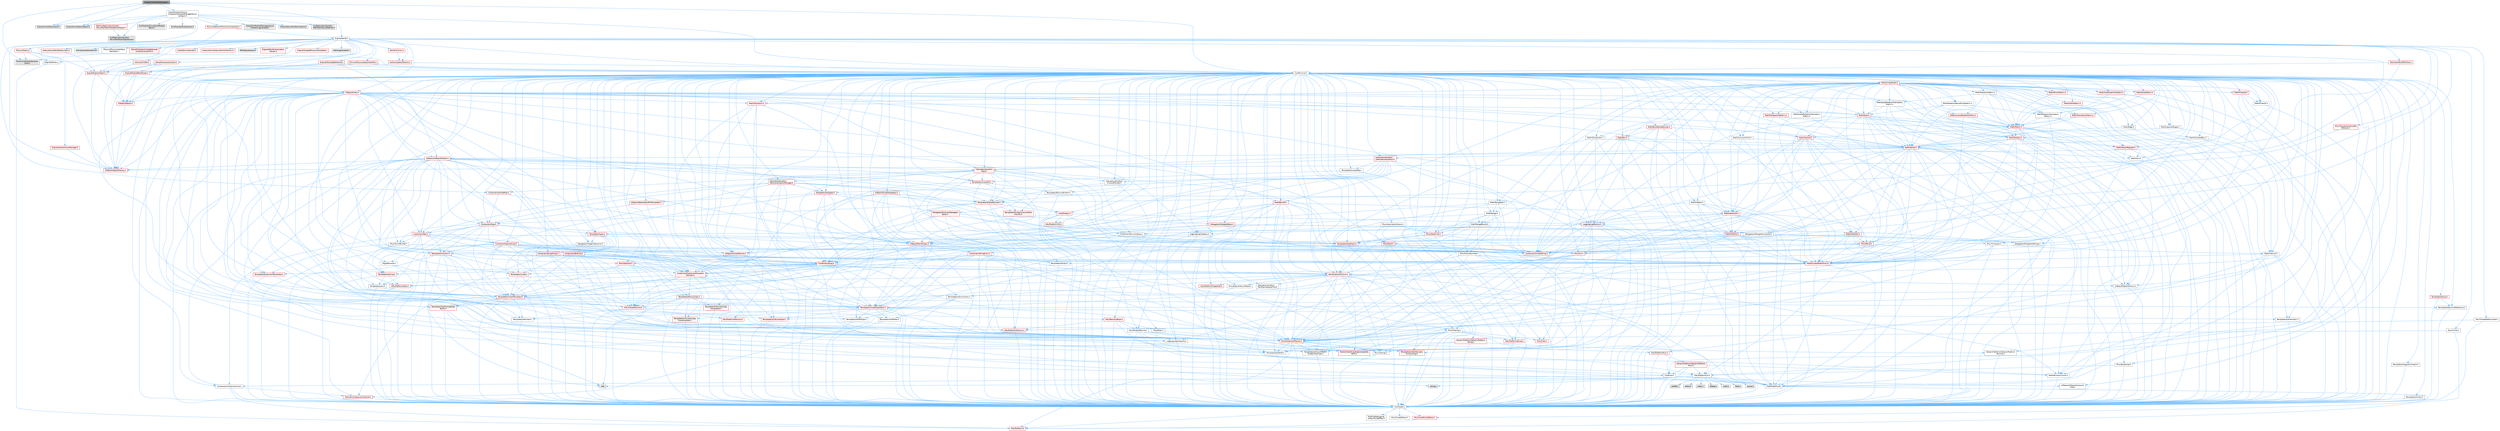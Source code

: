 digraph "ChaosSimModuleManager.h"
{
 // INTERACTIVE_SVG=YES
 // LATEX_PDF_SIZE
  bgcolor="transparent";
  edge [fontname=Helvetica,fontsize=10,labelfontname=Helvetica,labelfontsize=10];
  node [fontname=Helvetica,fontsize=10,shape=box,height=0.2,width=0.4];
  Node1 [id="Node000001",label="ChaosSimModuleManager.h",height=0.2,width=0.4,color="gray40", fillcolor="grey60", style="filled", fontcolor="black",tooltip=" "];
  Node1 -> Node2 [id="edge1_Node000001_Node000002",color="steelblue1",style="solid",tooltip=" "];
  Node2 [id="Node000002",label="CoreMinimal.h",height=0.2,width=0.4,color="grey40", fillcolor="white", style="filled",URL="$d7/d67/CoreMinimal_8h.html",tooltip=" "];
  Node2 -> Node3 [id="edge2_Node000002_Node000003",color="steelblue1",style="solid",tooltip=" "];
  Node3 [id="Node000003",label="CoreTypes.h",height=0.2,width=0.4,color="grey40", fillcolor="white", style="filled",URL="$dc/dec/CoreTypes_8h.html",tooltip=" "];
  Node3 -> Node4 [id="edge3_Node000003_Node000004",color="steelblue1",style="solid",tooltip=" "];
  Node4 [id="Node000004",label="HAL/Platform.h",height=0.2,width=0.4,color="red", fillcolor="#FFF0F0", style="filled",URL="$d9/dd0/Platform_8h.html",tooltip=" "];
  Node3 -> Node14 [id="edge4_Node000003_Node000014",color="steelblue1",style="solid",tooltip=" "];
  Node14 [id="Node000014",label="ProfilingDebugging\l/UMemoryDefines.h",height=0.2,width=0.4,color="grey40", fillcolor="white", style="filled",URL="$d2/da2/UMemoryDefines_8h.html",tooltip=" "];
  Node3 -> Node15 [id="edge5_Node000003_Node000015",color="steelblue1",style="solid",tooltip=" "];
  Node15 [id="Node000015",label="Misc/CoreMiscDefines.h",height=0.2,width=0.4,color="red", fillcolor="#FFF0F0", style="filled",URL="$da/d38/CoreMiscDefines_8h.html",tooltip=" "];
  Node15 -> Node4 [id="edge6_Node000015_Node000004",color="steelblue1",style="solid",tooltip=" "];
  Node3 -> Node16 [id="edge7_Node000003_Node000016",color="steelblue1",style="solid",tooltip=" "];
  Node16 [id="Node000016",label="Misc/CoreDefines.h",height=0.2,width=0.4,color="grey40", fillcolor="white", style="filled",URL="$d3/dd2/CoreDefines_8h.html",tooltip=" "];
  Node2 -> Node17 [id="edge8_Node000002_Node000017",color="steelblue1",style="solid",tooltip=" "];
  Node17 [id="Node000017",label="CoreFwd.h",height=0.2,width=0.4,color="grey40", fillcolor="white", style="filled",URL="$d1/d1e/CoreFwd_8h.html",tooltip=" "];
  Node17 -> Node3 [id="edge9_Node000017_Node000003",color="steelblue1",style="solid",tooltip=" "];
  Node17 -> Node18 [id="edge10_Node000017_Node000018",color="steelblue1",style="solid",tooltip=" "];
  Node18 [id="Node000018",label="Containers/ContainersFwd.h",height=0.2,width=0.4,color="grey40", fillcolor="white", style="filled",URL="$d4/d0a/ContainersFwd_8h.html",tooltip=" "];
  Node18 -> Node4 [id="edge11_Node000018_Node000004",color="steelblue1",style="solid",tooltip=" "];
  Node18 -> Node3 [id="edge12_Node000018_Node000003",color="steelblue1",style="solid",tooltip=" "];
  Node18 -> Node19 [id="edge13_Node000018_Node000019",color="steelblue1",style="solid",tooltip=" "];
  Node19 [id="Node000019",label="Traits/IsContiguousContainer.h",height=0.2,width=0.4,color="red", fillcolor="#FFF0F0", style="filled",URL="$d5/d3c/IsContiguousContainer_8h.html",tooltip=" "];
  Node19 -> Node3 [id="edge14_Node000019_Node000003",color="steelblue1",style="solid",tooltip=" "];
  Node17 -> Node22 [id="edge15_Node000017_Node000022",color="steelblue1",style="solid",tooltip=" "];
  Node22 [id="Node000022",label="Math/MathFwd.h",height=0.2,width=0.4,color="grey40", fillcolor="white", style="filled",URL="$d2/d10/MathFwd_8h.html",tooltip=" "];
  Node22 -> Node4 [id="edge16_Node000022_Node000004",color="steelblue1",style="solid",tooltip=" "];
  Node17 -> Node23 [id="edge17_Node000017_Node000023",color="steelblue1",style="solid",tooltip=" "];
  Node23 [id="Node000023",label="UObject/UObjectHierarchy\lFwd.h",height=0.2,width=0.4,color="grey40", fillcolor="white", style="filled",URL="$d3/d13/UObjectHierarchyFwd_8h.html",tooltip=" "];
  Node2 -> Node23 [id="edge18_Node000002_Node000023",color="steelblue1",style="solid",tooltip=" "];
  Node2 -> Node18 [id="edge19_Node000002_Node000018",color="steelblue1",style="solid",tooltip=" "];
  Node2 -> Node24 [id="edge20_Node000002_Node000024",color="steelblue1",style="solid",tooltip=" "];
  Node24 [id="Node000024",label="Misc/VarArgs.h",height=0.2,width=0.4,color="grey40", fillcolor="white", style="filled",URL="$d5/d6f/VarArgs_8h.html",tooltip=" "];
  Node24 -> Node3 [id="edge21_Node000024_Node000003",color="steelblue1",style="solid",tooltip=" "];
  Node2 -> Node25 [id="edge22_Node000002_Node000025",color="steelblue1",style="solid",tooltip=" "];
  Node25 [id="Node000025",label="Logging/LogVerbosity.h",height=0.2,width=0.4,color="grey40", fillcolor="white", style="filled",URL="$d2/d8f/LogVerbosity_8h.html",tooltip=" "];
  Node25 -> Node3 [id="edge23_Node000025_Node000003",color="steelblue1",style="solid",tooltip=" "];
  Node2 -> Node26 [id="edge24_Node000002_Node000026",color="steelblue1",style="solid",tooltip=" "];
  Node26 [id="Node000026",label="Misc/OutputDevice.h",height=0.2,width=0.4,color="grey40", fillcolor="white", style="filled",URL="$d7/d32/OutputDevice_8h.html",tooltip=" "];
  Node26 -> Node17 [id="edge25_Node000026_Node000017",color="steelblue1",style="solid",tooltip=" "];
  Node26 -> Node3 [id="edge26_Node000026_Node000003",color="steelblue1",style="solid",tooltip=" "];
  Node26 -> Node25 [id="edge27_Node000026_Node000025",color="steelblue1",style="solid",tooltip=" "];
  Node26 -> Node24 [id="edge28_Node000026_Node000024",color="steelblue1",style="solid",tooltip=" "];
  Node26 -> Node27 [id="edge29_Node000026_Node000027",color="steelblue1",style="solid",tooltip=" "];
  Node27 [id="Node000027",label="Templates/IsArrayOrRefOf\lTypeByPredicate.h",height=0.2,width=0.4,color="grey40", fillcolor="white", style="filled",URL="$d6/da1/IsArrayOrRefOfTypeByPredicate_8h.html",tooltip=" "];
  Node27 -> Node3 [id="edge30_Node000027_Node000003",color="steelblue1",style="solid",tooltip=" "];
  Node26 -> Node28 [id="edge31_Node000026_Node000028",color="steelblue1",style="solid",tooltip=" "];
  Node28 [id="Node000028",label="Templates/IsValidVariadic\lFunctionArg.h",height=0.2,width=0.4,color="red", fillcolor="#FFF0F0", style="filled",URL="$d0/dc8/IsValidVariadicFunctionArg_8h.html",tooltip=" "];
  Node28 -> Node3 [id="edge32_Node000028_Node000003",color="steelblue1",style="solid",tooltip=" "];
  Node26 -> Node30 [id="edge33_Node000026_Node000030",color="steelblue1",style="solid",tooltip=" "];
  Node30 [id="Node000030",label="Traits/IsCharEncodingCompatible\lWith.h",height=0.2,width=0.4,color="red", fillcolor="#FFF0F0", style="filled",URL="$df/dd1/IsCharEncodingCompatibleWith_8h.html",tooltip=" "];
  Node2 -> Node32 [id="edge34_Node000002_Node000032",color="steelblue1",style="solid",tooltip=" "];
  Node32 [id="Node000032",label="HAL/PlatformCrt.h",height=0.2,width=0.4,color="grey40", fillcolor="white", style="filled",URL="$d8/d75/PlatformCrt_8h.html",tooltip=" "];
  Node32 -> Node33 [id="edge35_Node000032_Node000033",color="steelblue1",style="solid",tooltip=" "];
  Node33 [id="Node000033",label="new",height=0.2,width=0.4,color="grey60", fillcolor="#E0E0E0", style="filled",tooltip=" "];
  Node32 -> Node34 [id="edge36_Node000032_Node000034",color="steelblue1",style="solid",tooltip=" "];
  Node34 [id="Node000034",label="wchar.h",height=0.2,width=0.4,color="grey60", fillcolor="#E0E0E0", style="filled",tooltip=" "];
  Node32 -> Node35 [id="edge37_Node000032_Node000035",color="steelblue1",style="solid",tooltip=" "];
  Node35 [id="Node000035",label="stddef.h",height=0.2,width=0.4,color="grey60", fillcolor="#E0E0E0", style="filled",tooltip=" "];
  Node32 -> Node36 [id="edge38_Node000032_Node000036",color="steelblue1",style="solid",tooltip=" "];
  Node36 [id="Node000036",label="stdlib.h",height=0.2,width=0.4,color="grey60", fillcolor="#E0E0E0", style="filled",tooltip=" "];
  Node32 -> Node37 [id="edge39_Node000032_Node000037",color="steelblue1",style="solid",tooltip=" "];
  Node37 [id="Node000037",label="stdio.h",height=0.2,width=0.4,color="grey60", fillcolor="#E0E0E0", style="filled",tooltip=" "];
  Node32 -> Node38 [id="edge40_Node000032_Node000038",color="steelblue1",style="solid",tooltip=" "];
  Node38 [id="Node000038",label="stdarg.h",height=0.2,width=0.4,color="grey60", fillcolor="#E0E0E0", style="filled",tooltip=" "];
  Node32 -> Node39 [id="edge41_Node000032_Node000039",color="steelblue1",style="solid",tooltip=" "];
  Node39 [id="Node000039",label="math.h",height=0.2,width=0.4,color="grey60", fillcolor="#E0E0E0", style="filled",tooltip=" "];
  Node32 -> Node40 [id="edge42_Node000032_Node000040",color="steelblue1",style="solid",tooltip=" "];
  Node40 [id="Node000040",label="float.h",height=0.2,width=0.4,color="grey60", fillcolor="#E0E0E0", style="filled",tooltip=" "];
  Node32 -> Node41 [id="edge43_Node000032_Node000041",color="steelblue1",style="solid",tooltip=" "];
  Node41 [id="Node000041",label="string.h",height=0.2,width=0.4,color="grey60", fillcolor="#E0E0E0", style="filled",tooltip=" "];
  Node2 -> Node42 [id="edge44_Node000002_Node000042",color="steelblue1",style="solid",tooltip=" "];
  Node42 [id="Node000042",label="HAL/PlatformMisc.h",height=0.2,width=0.4,color="red", fillcolor="#FFF0F0", style="filled",URL="$d0/df5/PlatformMisc_8h.html",tooltip=" "];
  Node42 -> Node3 [id="edge45_Node000042_Node000003",color="steelblue1",style="solid",tooltip=" "];
  Node42 -> Node43 [id="edge46_Node000042_Node000043",color="steelblue1",style="solid",tooltip=" "];
  Node43 [id="Node000043",label="GenericPlatform/GenericPlatform\lMisc.h",height=0.2,width=0.4,color="red", fillcolor="#FFF0F0", style="filled",URL="$db/d9a/GenericPlatformMisc_8h.html",tooltip=" "];
  Node43 -> Node17 [id="edge47_Node000043_Node000017",color="steelblue1",style="solid",tooltip=" "];
  Node43 -> Node3 [id="edge48_Node000043_Node000003",color="steelblue1",style="solid",tooltip=" "];
  Node43 -> Node32 [id="edge49_Node000043_Node000032",color="steelblue1",style="solid",tooltip=" "];
  Node43 -> Node47 [id="edge50_Node000043_Node000047",color="steelblue1",style="solid",tooltip=" "];
  Node47 [id="Node000047",label="Math/NumericLimits.h",height=0.2,width=0.4,color="grey40", fillcolor="white", style="filled",URL="$df/d1b/NumericLimits_8h.html",tooltip=" "];
  Node47 -> Node3 [id="edge51_Node000047_Node000003",color="steelblue1",style="solid",tooltip=" "];
  Node2 -> Node61 [id="edge52_Node000002_Node000061",color="steelblue1",style="solid",tooltip=" "];
  Node61 [id="Node000061",label="Misc/AssertionMacros.h",height=0.2,width=0.4,color="red", fillcolor="#FFF0F0", style="filled",URL="$d0/dfa/AssertionMacros_8h.html",tooltip=" "];
  Node61 -> Node3 [id="edge53_Node000061_Node000003",color="steelblue1",style="solid",tooltip=" "];
  Node61 -> Node4 [id="edge54_Node000061_Node000004",color="steelblue1",style="solid",tooltip=" "];
  Node61 -> Node42 [id="edge55_Node000061_Node000042",color="steelblue1",style="solid",tooltip=" "];
  Node61 -> Node62 [id="edge56_Node000061_Node000062",color="steelblue1",style="solid",tooltip=" "];
  Node62 [id="Node000062",label="Templates/EnableIf.h",height=0.2,width=0.4,color="grey40", fillcolor="white", style="filled",URL="$d7/d60/EnableIf_8h.html",tooltip=" "];
  Node62 -> Node3 [id="edge57_Node000062_Node000003",color="steelblue1",style="solid",tooltip=" "];
  Node61 -> Node27 [id="edge58_Node000061_Node000027",color="steelblue1",style="solid",tooltip=" "];
  Node61 -> Node28 [id="edge59_Node000061_Node000028",color="steelblue1",style="solid",tooltip=" "];
  Node61 -> Node30 [id="edge60_Node000061_Node000030",color="steelblue1",style="solid",tooltip=" "];
  Node61 -> Node24 [id="edge61_Node000061_Node000024",color="steelblue1",style="solid",tooltip=" "];
  Node2 -> Node70 [id="edge62_Node000002_Node000070",color="steelblue1",style="solid",tooltip=" "];
  Node70 [id="Node000070",label="Templates/IsPointer.h",height=0.2,width=0.4,color="grey40", fillcolor="white", style="filled",URL="$d7/d05/IsPointer_8h.html",tooltip=" "];
  Node70 -> Node3 [id="edge63_Node000070_Node000003",color="steelblue1",style="solid",tooltip=" "];
  Node2 -> Node71 [id="edge64_Node000002_Node000071",color="steelblue1",style="solid",tooltip=" "];
  Node71 [id="Node000071",label="HAL/PlatformMemory.h",height=0.2,width=0.4,color="red", fillcolor="#FFF0F0", style="filled",URL="$de/d68/PlatformMemory_8h.html",tooltip=" "];
  Node71 -> Node3 [id="edge65_Node000071_Node000003",color="steelblue1",style="solid",tooltip=" "];
  Node2 -> Node54 [id="edge66_Node000002_Node000054",color="steelblue1",style="solid",tooltip=" "];
  Node54 [id="Node000054",label="HAL/PlatformAtomics.h",height=0.2,width=0.4,color="red", fillcolor="#FFF0F0", style="filled",URL="$d3/d36/PlatformAtomics_8h.html",tooltip=" "];
  Node54 -> Node3 [id="edge67_Node000054_Node000003",color="steelblue1",style="solid",tooltip=" "];
  Node2 -> Node76 [id="edge68_Node000002_Node000076",color="steelblue1",style="solid",tooltip=" "];
  Node76 [id="Node000076",label="Misc/Exec.h",height=0.2,width=0.4,color="grey40", fillcolor="white", style="filled",URL="$de/ddb/Exec_8h.html",tooltip=" "];
  Node76 -> Node3 [id="edge69_Node000076_Node000003",color="steelblue1",style="solid",tooltip=" "];
  Node76 -> Node61 [id="edge70_Node000076_Node000061",color="steelblue1",style="solid",tooltip=" "];
  Node2 -> Node77 [id="edge71_Node000002_Node000077",color="steelblue1",style="solid",tooltip=" "];
  Node77 [id="Node000077",label="HAL/MemoryBase.h",height=0.2,width=0.4,color="red", fillcolor="#FFF0F0", style="filled",URL="$d6/d9f/MemoryBase_8h.html",tooltip=" "];
  Node77 -> Node3 [id="edge72_Node000077_Node000003",color="steelblue1",style="solid",tooltip=" "];
  Node77 -> Node54 [id="edge73_Node000077_Node000054",color="steelblue1",style="solid",tooltip=" "];
  Node77 -> Node32 [id="edge74_Node000077_Node000032",color="steelblue1",style="solid",tooltip=" "];
  Node77 -> Node76 [id="edge75_Node000077_Node000076",color="steelblue1",style="solid",tooltip=" "];
  Node77 -> Node26 [id="edge76_Node000077_Node000026",color="steelblue1",style="solid",tooltip=" "];
  Node2 -> Node87 [id="edge77_Node000002_Node000087",color="steelblue1",style="solid",tooltip=" "];
  Node87 [id="Node000087",label="HAL/UnrealMemory.h",height=0.2,width=0.4,color="red", fillcolor="#FFF0F0", style="filled",URL="$d9/d96/UnrealMemory_8h.html",tooltip=" "];
  Node87 -> Node3 [id="edge78_Node000087_Node000003",color="steelblue1",style="solid",tooltip=" "];
  Node87 -> Node77 [id="edge79_Node000087_Node000077",color="steelblue1",style="solid",tooltip=" "];
  Node87 -> Node71 [id="edge80_Node000087_Node000071",color="steelblue1",style="solid",tooltip=" "];
  Node87 -> Node70 [id="edge81_Node000087_Node000070",color="steelblue1",style="solid",tooltip=" "];
  Node2 -> Node89 [id="edge82_Node000002_Node000089",color="steelblue1",style="solid",tooltip=" "];
  Node89 [id="Node000089",label="Templates/IsArithmetic.h",height=0.2,width=0.4,color="grey40", fillcolor="white", style="filled",URL="$d2/d5d/IsArithmetic_8h.html",tooltip=" "];
  Node89 -> Node3 [id="edge83_Node000089_Node000003",color="steelblue1",style="solid",tooltip=" "];
  Node2 -> Node83 [id="edge84_Node000002_Node000083",color="steelblue1",style="solid",tooltip=" "];
  Node83 [id="Node000083",label="Templates/AndOrNot.h",height=0.2,width=0.4,color="grey40", fillcolor="white", style="filled",URL="$db/d0a/AndOrNot_8h.html",tooltip=" "];
  Node83 -> Node3 [id="edge85_Node000083_Node000003",color="steelblue1",style="solid",tooltip=" "];
  Node2 -> Node90 [id="edge86_Node000002_Node000090",color="steelblue1",style="solid",tooltip=" "];
  Node90 [id="Node000090",label="Templates/IsPODType.h",height=0.2,width=0.4,color="grey40", fillcolor="white", style="filled",URL="$d7/db1/IsPODType_8h.html",tooltip=" "];
  Node90 -> Node3 [id="edge87_Node000090_Node000003",color="steelblue1",style="solid",tooltip=" "];
  Node2 -> Node91 [id="edge88_Node000002_Node000091",color="steelblue1",style="solid",tooltip=" "];
  Node91 [id="Node000091",label="Templates/IsUECoreType.h",height=0.2,width=0.4,color="red", fillcolor="#FFF0F0", style="filled",URL="$d1/db8/IsUECoreType_8h.html",tooltip=" "];
  Node91 -> Node3 [id="edge89_Node000091_Node000003",color="steelblue1",style="solid",tooltip=" "];
  Node2 -> Node84 [id="edge90_Node000002_Node000084",color="steelblue1",style="solid",tooltip=" "];
  Node84 [id="Node000084",label="Templates/IsTriviallyCopy\lConstructible.h",height=0.2,width=0.4,color="red", fillcolor="#FFF0F0", style="filled",URL="$d3/d78/IsTriviallyCopyConstructible_8h.html",tooltip=" "];
  Node84 -> Node3 [id="edge91_Node000084_Node000003",color="steelblue1",style="solid",tooltip=" "];
  Node2 -> Node92 [id="edge92_Node000002_Node000092",color="steelblue1",style="solid",tooltip=" "];
  Node92 [id="Node000092",label="Templates/UnrealTypeTraits.h",height=0.2,width=0.4,color="red", fillcolor="#FFF0F0", style="filled",URL="$d2/d2d/UnrealTypeTraits_8h.html",tooltip=" "];
  Node92 -> Node3 [id="edge93_Node000092_Node000003",color="steelblue1",style="solid",tooltip=" "];
  Node92 -> Node70 [id="edge94_Node000092_Node000070",color="steelblue1",style="solid",tooltip=" "];
  Node92 -> Node61 [id="edge95_Node000092_Node000061",color="steelblue1",style="solid",tooltip=" "];
  Node92 -> Node83 [id="edge96_Node000092_Node000083",color="steelblue1",style="solid",tooltip=" "];
  Node92 -> Node62 [id="edge97_Node000092_Node000062",color="steelblue1",style="solid",tooltip=" "];
  Node92 -> Node89 [id="edge98_Node000092_Node000089",color="steelblue1",style="solid",tooltip=" "];
  Node92 -> Node90 [id="edge99_Node000092_Node000090",color="steelblue1",style="solid",tooltip=" "];
  Node92 -> Node91 [id="edge100_Node000092_Node000091",color="steelblue1",style="solid",tooltip=" "];
  Node92 -> Node84 [id="edge101_Node000092_Node000084",color="steelblue1",style="solid",tooltip=" "];
  Node2 -> Node62 [id="edge102_Node000002_Node000062",color="steelblue1",style="solid",tooltip=" "];
  Node2 -> Node94 [id="edge103_Node000002_Node000094",color="steelblue1",style="solid",tooltip=" "];
  Node94 [id="Node000094",label="Templates/RemoveReference.h",height=0.2,width=0.4,color="grey40", fillcolor="white", style="filled",URL="$da/dbe/RemoveReference_8h.html",tooltip=" "];
  Node94 -> Node3 [id="edge104_Node000094_Node000003",color="steelblue1",style="solid",tooltip=" "];
  Node2 -> Node95 [id="edge105_Node000002_Node000095",color="steelblue1",style="solid",tooltip=" "];
  Node95 [id="Node000095",label="Templates/IntegralConstant.h",height=0.2,width=0.4,color="grey40", fillcolor="white", style="filled",URL="$db/d1b/IntegralConstant_8h.html",tooltip=" "];
  Node95 -> Node3 [id="edge106_Node000095_Node000003",color="steelblue1",style="solid",tooltip=" "];
  Node2 -> Node96 [id="edge107_Node000002_Node000096",color="steelblue1",style="solid",tooltip=" "];
  Node96 [id="Node000096",label="Templates/IsClass.h",height=0.2,width=0.4,color="grey40", fillcolor="white", style="filled",URL="$db/dcb/IsClass_8h.html",tooltip=" "];
  Node96 -> Node3 [id="edge108_Node000096_Node000003",color="steelblue1",style="solid",tooltip=" "];
  Node2 -> Node97 [id="edge109_Node000002_Node000097",color="steelblue1",style="solid",tooltip=" "];
  Node97 [id="Node000097",label="Templates/TypeCompatible\lBytes.h",height=0.2,width=0.4,color="red", fillcolor="#FFF0F0", style="filled",URL="$df/d0a/TypeCompatibleBytes_8h.html",tooltip=" "];
  Node97 -> Node3 [id="edge110_Node000097_Node000003",color="steelblue1",style="solid",tooltip=" "];
  Node97 -> Node41 [id="edge111_Node000097_Node000041",color="steelblue1",style="solid",tooltip=" "];
  Node97 -> Node33 [id="edge112_Node000097_Node000033",color="steelblue1",style="solid",tooltip=" "];
  Node2 -> Node19 [id="edge113_Node000002_Node000019",color="steelblue1",style="solid",tooltip=" "];
  Node2 -> Node98 [id="edge114_Node000002_Node000098",color="steelblue1",style="solid",tooltip=" "];
  Node98 [id="Node000098",label="Templates/UnrealTemplate.h",height=0.2,width=0.4,color="red", fillcolor="#FFF0F0", style="filled",URL="$d4/d24/UnrealTemplate_8h.html",tooltip=" "];
  Node98 -> Node3 [id="edge115_Node000098_Node000003",color="steelblue1",style="solid",tooltip=" "];
  Node98 -> Node70 [id="edge116_Node000098_Node000070",color="steelblue1",style="solid",tooltip=" "];
  Node98 -> Node87 [id="edge117_Node000098_Node000087",color="steelblue1",style="solid",tooltip=" "];
  Node98 -> Node92 [id="edge118_Node000098_Node000092",color="steelblue1",style="solid",tooltip=" "];
  Node98 -> Node94 [id="edge119_Node000098_Node000094",color="steelblue1",style="solid",tooltip=" "];
  Node98 -> Node97 [id="edge120_Node000098_Node000097",color="steelblue1",style="solid",tooltip=" "];
  Node98 -> Node19 [id="edge121_Node000098_Node000019",color="steelblue1",style="solid",tooltip=" "];
  Node2 -> Node47 [id="edge122_Node000002_Node000047",color="steelblue1",style="solid",tooltip=" "];
  Node2 -> Node102 [id="edge123_Node000002_Node000102",color="steelblue1",style="solid",tooltip=" "];
  Node102 [id="Node000102",label="HAL/PlatformMath.h",height=0.2,width=0.4,color="red", fillcolor="#FFF0F0", style="filled",URL="$dc/d53/PlatformMath_8h.html",tooltip=" "];
  Node102 -> Node3 [id="edge124_Node000102_Node000003",color="steelblue1",style="solid",tooltip=" "];
  Node2 -> Node85 [id="edge125_Node000002_Node000085",color="steelblue1",style="solid",tooltip=" "];
  Node85 [id="Node000085",label="Templates/IsTriviallyCopy\lAssignable.h",height=0.2,width=0.4,color="red", fillcolor="#FFF0F0", style="filled",URL="$d2/df2/IsTriviallyCopyAssignable_8h.html",tooltip=" "];
  Node85 -> Node3 [id="edge126_Node000085_Node000003",color="steelblue1",style="solid",tooltip=" "];
  Node2 -> Node110 [id="edge127_Node000002_Node000110",color="steelblue1",style="solid",tooltip=" "];
  Node110 [id="Node000110",label="Templates/MemoryOps.h",height=0.2,width=0.4,color="red", fillcolor="#FFF0F0", style="filled",URL="$db/dea/MemoryOps_8h.html",tooltip=" "];
  Node110 -> Node3 [id="edge128_Node000110_Node000003",color="steelblue1",style="solid",tooltip=" "];
  Node110 -> Node87 [id="edge129_Node000110_Node000087",color="steelblue1",style="solid",tooltip=" "];
  Node110 -> Node85 [id="edge130_Node000110_Node000085",color="steelblue1",style="solid",tooltip=" "];
  Node110 -> Node84 [id="edge131_Node000110_Node000084",color="steelblue1",style="solid",tooltip=" "];
  Node110 -> Node92 [id="edge132_Node000110_Node000092",color="steelblue1",style="solid",tooltip=" "];
  Node110 -> Node33 [id="edge133_Node000110_Node000033",color="steelblue1",style="solid",tooltip=" "];
  Node2 -> Node111 [id="edge134_Node000002_Node000111",color="steelblue1",style="solid",tooltip=" "];
  Node111 [id="Node000111",label="Containers/ContainerAllocation\lPolicies.h",height=0.2,width=0.4,color="red", fillcolor="#FFF0F0", style="filled",URL="$d7/dff/ContainerAllocationPolicies_8h.html",tooltip=" "];
  Node111 -> Node3 [id="edge135_Node000111_Node000003",color="steelblue1",style="solid",tooltip=" "];
  Node111 -> Node111 [id="edge136_Node000111_Node000111",color="steelblue1",style="solid",tooltip=" "];
  Node111 -> Node102 [id="edge137_Node000111_Node000102",color="steelblue1",style="solid",tooltip=" "];
  Node111 -> Node87 [id="edge138_Node000111_Node000087",color="steelblue1",style="solid",tooltip=" "];
  Node111 -> Node47 [id="edge139_Node000111_Node000047",color="steelblue1",style="solid",tooltip=" "];
  Node111 -> Node61 [id="edge140_Node000111_Node000061",color="steelblue1",style="solid",tooltip=" "];
  Node111 -> Node110 [id="edge141_Node000111_Node000110",color="steelblue1",style="solid",tooltip=" "];
  Node111 -> Node97 [id="edge142_Node000111_Node000097",color="steelblue1",style="solid",tooltip=" "];
  Node2 -> Node114 [id="edge143_Node000002_Node000114",color="steelblue1",style="solid",tooltip=" "];
  Node114 [id="Node000114",label="Templates/IsEnumClass.h",height=0.2,width=0.4,color="grey40", fillcolor="white", style="filled",URL="$d7/d15/IsEnumClass_8h.html",tooltip=" "];
  Node114 -> Node3 [id="edge144_Node000114_Node000003",color="steelblue1",style="solid",tooltip=" "];
  Node114 -> Node83 [id="edge145_Node000114_Node000083",color="steelblue1",style="solid",tooltip=" "];
  Node2 -> Node115 [id="edge146_Node000002_Node000115",color="steelblue1",style="solid",tooltip=" "];
  Node115 [id="Node000115",label="HAL/PlatformProperties.h",height=0.2,width=0.4,color="red", fillcolor="#FFF0F0", style="filled",URL="$d9/db0/PlatformProperties_8h.html",tooltip=" "];
  Node115 -> Node3 [id="edge147_Node000115_Node000003",color="steelblue1",style="solid",tooltip=" "];
  Node2 -> Node118 [id="edge148_Node000002_Node000118",color="steelblue1",style="solid",tooltip=" "];
  Node118 [id="Node000118",label="Misc/EngineVersionBase.h",height=0.2,width=0.4,color="grey40", fillcolor="white", style="filled",URL="$d5/d2b/EngineVersionBase_8h.html",tooltip=" "];
  Node118 -> Node3 [id="edge149_Node000118_Node000003",color="steelblue1",style="solid",tooltip=" "];
  Node2 -> Node119 [id="edge150_Node000002_Node000119",color="steelblue1",style="solid",tooltip=" "];
  Node119 [id="Node000119",label="Internationalization\l/TextNamespaceFwd.h",height=0.2,width=0.4,color="grey40", fillcolor="white", style="filled",URL="$d8/d97/TextNamespaceFwd_8h.html",tooltip=" "];
  Node119 -> Node3 [id="edge151_Node000119_Node000003",color="steelblue1",style="solid",tooltip=" "];
  Node2 -> Node120 [id="edge152_Node000002_Node000120",color="steelblue1",style="solid",tooltip=" "];
  Node120 [id="Node000120",label="Serialization/Archive.h",height=0.2,width=0.4,color="red", fillcolor="#FFF0F0", style="filled",URL="$d7/d3b/Archive_8h.html",tooltip=" "];
  Node120 -> Node17 [id="edge153_Node000120_Node000017",color="steelblue1",style="solid",tooltip=" "];
  Node120 -> Node3 [id="edge154_Node000120_Node000003",color="steelblue1",style="solid",tooltip=" "];
  Node120 -> Node115 [id="edge155_Node000120_Node000115",color="steelblue1",style="solid",tooltip=" "];
  Node120 -> Node119 [id="edge156_Node000120_Node000119",color="steelblue1",style="solid",tooltip=" "];
  Node120 -> Node22 [id="edge157_Node000120_Node000022",color="steelblue1",style="solid",tooltip=" "];
  Node120 -> Node61 [id="edge158_Node000120_Node000061",color="steelblue1",style="solid",tooltip=" "];
  Node120 -> Node118 [id="edge159_Node000120_Node000118",color="steelblue1",style="solid",tooltip=" "];
  Node120 -> Node24 [id="edge160_Node000120_Node000024",color="steelblue1",style="solid",tooltip=" "];
  Node120 -> Node62 [id="edge161_Node000120_Node000062",color="steelblue1",style="solid",tooltip=" "];
  Node120 -> Node27 [id="edge162_Node000120_Node000027",color="steelblue1",style="solid",tooltip=" "];
  Node120 -> Node114 [id="edge163_Node000120_Node000114",color="steelblue1",style="solid",tooltip=" "];
  Node120 -> Node28 [id="edge164_Node000120_Node000028",color="steelblue1",style="solid",tooltip=" "];
  Node120 -> Node98 [id="edge165_Node000120_Node000098",color="steelblue1",style="solid",tooltip=" "];
  Node120 -> Node30 [id="edge166_Node000120_Node000030",color="steelblue1",style="solid",tooltip=" "];
  Node120 -> Node123 [id="edge167_Node000120_Node000123",color="steelblue1",style="solid",tooltip=" "];
  Node123 [id="Node000123",label="UObject/ObjectVersion.h",height=0.2,width=0.4,color="grey40", fillcolor="white", style="filled",URL="$da/d63/ObjectVersion_8h.html",tooltip=" "];
  Node123 -> Node3 [id="edge168_Node000123_Node000003",color="steelblue1",style="solid",tooltip=" "];
  Node2 -> Node124 [id="edge169_Node000002_Node000124",color="steelblue1",style="solid",tooltip=" "];
  Node124 [id="Node000124",label="Templates/Less.h",height=0.2,width=0.4,color="grey40", fillcolor="white", style="filled",URL="$de/dc8/Less_8h.html",tooltip=" "];
  Node124 -> Node3 [id="edge170_Node000124_Node000003",color="steelblue1",style="solid",tooltip=" "];
  Node124 -> Node98 [id="edge171_Node000124_Node000098",color="steelblue1",style="solid",tooltip=" "];
  Node2 -> Node125 [id="edge172_Node000002_Node000125",color="steelblue1",style="solid",tooltip=" "];
  Node125 [id="Node000125",label="Templates/Sorting.h",height=0.2,width=0.4,color="red", fillcolor="#FFF0F0", style="filled",URL="$d3/d9e/Sorting_8h.html",tooltip=" "];
  Node125 -> Node3 [id="edge173_Node000125_Node000003",color="steelblue1",style="solid",tooltip=" "];
  Node125 -> Node102 [id="edge174_Node000125_Node000102",color="steelblue1",style="solid",tooltip=" "];
  Node125 -> Node124 [id="edge175_Node000125_Node000124",color="steelblue1",style="solid",tooltip=" "];
  Node2 -> Node136 [id="edge176_Node000002_Node000136",color="steelblue1",style="solid",tooltip=" "];
  Node136 [id="Node000136",label="Misc/Char.h",height=0.2,width=0.4,color="red", fillcolor="#FFF0F0", style="filled",URL="$d0/d58/Char_8h.html",tooltip=" "];
  Node136 -> Node3 [id="edge177_Node000136_Node000003",color="steelblue1",style="solid",tooltip=" "];
  Node2 -> Node139 [id="edge178_Node000002_Node000139",color="steelblue1",style="solid",tooltip=" "];
  Node139 [id="Node000139",label="GenericPlatform/GenericPlatform\lStricmp.h",height=0.2,width=0.4,color="grey40", fillcolor="white", style="filled",URL="$d2/d86/GenericPlatformStricmp_8h.html",tooltip=" "];
  Node139 -> Node3 [id="edge179_Node000139_Node000003",color="steelblue1",style="solid",tooltip=" "];
  Node2 -> Node140 [id="edge180_Node000002_Node000140",color="steelblue1",style="solid",tooltip=" "];
  Node140 [id="Node000140",label="GenericPlatform/GenericPlatform\lString.h",height=0.2,width=0.4,color="red", fillcolor="#FFF0F0", style="filled",URL="$dd/d20/GenericPlatformString_8h.html",tooltip=" "];
  Node140 -> Node3 [id="edge181_Node000140_Node000003",color="steelblue1",style="solid",tooltip=" "];
  Node140 -> Node139 [id="edge182_Node000140_Node000139",color="steelblue1",style="solid",tooltip=" "];
  Node140 -> Node62 [id="edge183_Node000140_Node000062",color="steelblue1",style="solid",tooltip=" "];
  Node140 -> Node30 [id="edge184_Node000140_Node000030",color="steelblue1",style="solid",tooltip=" "];
  Node2 -> Node73 [id="edge185_Node000002_Node000073",color="steelblue1",style="solid",tooltip=" "];
  Node73 [id="Node000073",label="HAL/PlatformString.h",height=0.2,width=0.4,color="red", fillcolor="#FFF0F0", style="filled",URL="$db/db5/PlatformString_8h.html",tooltip=" "];
  Node73 -> Node3 [id="edge186_Node000073_Node000003",color="steelblue1",style="solid",tooltip=" "];
  Node2 -> Node143 [id="edge187_Node000002_Node000143",color="steelblue1",style="solid",tooltip=" "];
  Node143 [id="Node000143",label="Misc/CString.h",height=0.2,width=0.4,color="grey40", fillcolor="white", style="filled",URL="$d2/d49/CString_8h.html",tooltip=" "];
  Node143 -> Node3 [id="edge188_Node000143_Node000003",color="steelblue1",style="solid",tooltip=" "];
  Node143 -> Node32 [id="edge189_Node000143_Node000032",color="steelblue1",style="solid",tooltip=" "];
  Node143 -> Node73 [id="edge190_Node000143_Node000073",color="steelblue1",style="solid",tooltip=" "];
  Node143 -> Node61 [id="edge191_Node000143_Node000061",color="steelblue1",style="solid",tooltip=" "];
  Node143 -> Node136 [id="edge192_Node000143_Node000136",color="steelblue1",style="solid",tooltip=" "];
  Node143 -> Node24 [id="edge193_Node000143_Node000024",color="steelblue1",style="solid",tooltip=" "];
  Node143 -> Node27 [id="edge194_Node000143_Node000027",color="steelblue1",style="solid",tooltip=" "];
  Node143 -> Node28 [id="edge195_Node000143_Node000028",color="steelblue1",style="solid",tooltip=" "];
  Node143 -> Node30 [id="edge196_Node000143_Node000030",color="steelblue1",style="solid",tooltip=" "];
  Node2 -> Node144 [id="edge197_Node000002_Node000144",color="steelblue1",style="solid",tooltip=" "];
  Node144 [id="Node000144",label="Misc/Crc.h",height=0.2,width=0.4,color="red", fillcolor="#FFF0F0", style="filled",URL="$d4/dd2/Crc_8h.html",tooltip=" "];
  Node144 -> Node3 [id="edge198_Node000144_Node000003",color="steelblue1",style="solid",tooltip=" "];
  Node144 -> Node73 [id="edge199_Node000144_Node000073",color="steelblue1",style="solid",tooltip=" "];
  Node144 -> Node61 [id="edge200_Node000144_Node000061",color="steelblue1",style="solid",tooltip=" "];
  Node144 -> Node143 [id="edge201_Node000144_Node000143",color="steelblue1",style="solid",tooltip=" "];
  Node144 -> Node136 [id="edge202_Node000144_Node000136",color="steelblue1",style="solid",tooltip=" "];
  Node144 -> Node92 [id="edge203_Node000144_Node000092",color="steelblue1",style="solid",tooltip=" "];
  Node2 -> Node135 [id="edge204_Node000002_Node000135",color="steelblue1",style="solid",tooltip=" "];
  Node135 [id="Node000135",label="Math/UnrealMathUtility.h",height=0.2,width=0.4,color="red", fillcolor="#FFF0F0", style="filled",URL="$db/db8/UnrealMathUtility_8h.html",tooltip=" "];
  Node135 -> Node3 [id="edge205_Node000135_Node000003",color="steelblue1",style="solid",tooltip=" "];
  Node135 -> Node61 [id="edge206_Node000135_Node000061",color="steelblue1",style="solid",tooltip=" "];
  Node135 -> Node102 [id="edge207_Node000135_Node000102",color="steelblue1",style="solid",tooltip=" "];
  Node135 -> Node22 [id="edge208_Node000135_Node000022",color="steelblue1",style="solid",tooltip=" "];
  Node2 -> Node145 [id="edge209_Node000002_Node000145",color="steelblue1",style="solid",tooltip=" "];
  Node145 [id="Node000145",label="Containers/UnrealString.h",height=0.2,width=0.4,color="red", fillcolor="#FFF0F0", style="filled",URL="$d5/dba/UnrealString_8h.html",tooltip=" "];
  Node2 -> Node149 [id="edge210_Node000002_Node000149",color="steelblue1",style="solid",tooltip=" "];
  Node149 [id="Node000149",label="Containers/Array.h",height=0.2,width=0.4,color="red", fillcolor="#FFF0F0", style="filled",URL="$df/dd0/Array_8h.html",tooltip=" "];
  Node149 -> Node3 [id="edge211_Node000149_Node000003",color="steelblue1",style="solid",tooltip=" "];
  Node149 -> Node61 [id="edge212_Node000149_Node000061",color="steelblue1",style="solid",tooltip=" "];
  Node149 -> Node87 [id="edge213_Node000149_Node000087",color="steelblue1",style="solid",tooltip=" "];
  Node149 -> Node92 [id="edge214_Node000149_Node000092",color="steelblue1",style="solid",tooltip=" "];
  Node149 -> Node98 [id="edge215_Node000149_Node000098",color="steelblue1",style="solid",tooltip=" "];
  Node149 -> Node111 [id="edge216_Node000149_Node000111",color="steelblue1",style="solid",tooltip=" "];
  Node149 -> Node120 [id="edge217_Node000149_Node000120",color="steelblue1",style="solid",tooltip=" "];
  Node149 -> Node128 [id="edge218_Node000149_Node000128",color="steelblue1",style="solid",tooltip=" "];
  Node128 [id="Node000128",label="Templates/Invoke.h",height=0.2,width=0.4,color="red", fillcolor="#FFF0F0", style="filled",URL="$d7/deb/Invoke_8h.html",tooltip=" "];
  Node128 -> Node3 [id="edge219_Node000128_Node000003",color="steelblue1",style="solid",tooltip=" "];
  Node128 -> Node98 [id="edge220_Node000128_Node000098",color="steelblue1",style="solid",tooltip=" "];
  Node149 -> Node124 [id="edge221_Node000149_Node000124",color="steelblue1",style="solid",tooltip=" "];
  Node149 -> Node125 [id="edge222_Node000149_Node000125",color="steelblue1",style="solid",tooltip=" "];
  Node149 -> Node172 [id="edge223_Node000149_Node000172",color="steelblue1",style="solid",tooltip=" "];
  Node172 [id="Node000172",label="Templates/AlignmentTemplates.h",height=0.2,width=0.4,color="red", fillcolor="#FFF0F0", style="filled",URL="$dd/d32/AlignmentTemplates_8h.html",tooltip=" "];
  Node172 -> Node3 [id="edge224_Node000172_Node000003",color="steelblue1",style="solid",tooltip=" "];
  Node172 -> Node70 [id="edge225_Node000172_Node000070",color="steelblue1",style="solid",tooltip=" "];
  Node2 -> Node173 [id="edge226_Node000002_Node000173",color="steelblue1",style="solid",tooltip=" "];
  Node173 [id="Node000173",label="Misc/FrameNumber.h",height=0.2,width=0.4,color="grey40", fillcolor="white", style="filled",URL="$dd/dbd/FrameNumber_8h.html",tooltip=" "];
  Node173 -> Node3 [id="edge227_Node000173_Node000003",color="steelblue1",style="solid",tooltip=" "];
  Node173 -> Node47 [id="edge228_Node000173_Node000047",color="steelblue1",style="solid",tooltip=" "];
  Node173 -> Node135 [id="edge229_Node000173_Node000135",color="steelblue1",style="solid",tooltip=" "];
  Node173 -> Node62 [id="edge230_Node000173_Node000062",color="steelblue1",style="solid",tooltip=" "];
  Node173 -> Node92 [id="edge231_Node000173_Node000092",color="steelblue1",style="solid",tooltip=" "];
  Node2 -> Node174 [id="edge232_Node000002_Node000174",color="steelblue1",style="solid",tooltip=" "];
  Node174 [id="Node000174",label="Misc/Timespan.h",height=0.2,width=0.4,color="grey40", fillcolor="white", style="filled",URL="$da/dd9/Timespan_8h.html",tooltip=" "];
  Node174 -> Node3 [id="edge233_Node000174_Node000003",color="steelblue1",style="solid",tooltip=" "];
  Node174 -> Node175 [id="edge234_Node000174_Node000175",color="steelblue1",style="solid",tooltip=" "];
  Node175 [id="Node000175",label="Math/Interval.h",height=0.2,width=0.4,color="grey40", fillcolor="white", style="filled",URL="$d1/d55/Interval_8h.html",tooltip=" "];
  Node175 -> Node3 [id="edge235_Node000175_Node000003",color="steelblue1",style="solid",tooltip=" "];
  Node175 -> Node89 [id="edge236_Node000175_Node000089",color="steelblue1",style="solid",tooltip=" "];
  Node175 -> Node92 [id="edge237_Node000175_Node000092",color="steelblue1",style="solid",tooltip=" "];
  Node175 -> Node47 [id="edge238_Node000175_Node000047",color="steelblue1",style="solid",tooltip=" "];
  Node175 -> Node135 [id="edge239_Node000175_Node000135",color="steelblue1",style="solid",tooltip=" "];
  Node174 -> Node135 [id="edge240_Node000174_Node000135",color="steelblue1",style="solid",tooltip=" "];
  Node174 -> Node61 [id="edge241_Node000174_Node000061",color="steelblue1",style="solid",tooltip=" "];
  Node2 -> Node176 [id="edge242_Node000002_Node000176",color="steelblue1",style="solid",tooltip=" "];
  Node176 [id="Node000176",label="Containers/StringConv.h",height=0.2,width=0.4,color="red", fillcolor="#FFF0F0", style="filled",URL="$d3/ddf/StringConv_8h.html",tooltip=" "];
  Node176 -> Node3 [id="edge243_Node000176_Node000003",color="steelblue1",style="solid",tooltip=" "];
  Node176 -> Node61 [id="edge244_Node000176_Node000061",color="steelblue1",style="solid",tooltip=" "];
  Node176 -> Node111 [id="edge245_Node000176_Node000111",color="steelblue1",style="solid",tooltip=" "];
  Node176 -> Node149 [id="edge246_Node000176_Node000149",color="steelblue1",style="solid",tooltip=" "];
  Node176 -> Node143 [id="edge247_Node000176_Node000143",color="steelblue1",style="solid",tooltip=" "];
  Node176 -> Node177 [id="edge248_Node000176_Node000177",color="steelblue1",style="solid",tooltip=" "];
  Node177 [id="Node000177",label="Templates/IsArray.h",height=0.2,width=0.4,color="grey40", fillcolor="white", style="filled",URL="$d8/d8d/IsArray_8h.html",tooltip=" "];
  Node177 -> Node3 [id="edge249_Node000177_Node000003",color="steelblue1",style="solid",tooltip=" "];
  Node176 -> Node98 [id="edge250_Node000176_Node000098",color="steelblue1",style="solid",tooltip=" "];
  Node176 -> Node92 [id="edge251_Node000176_Node000092",color="steelblue1",style="solid",tooltip=" "];
  Node176 -> Node30 [id="edge252_Node000176_Node000030",color="steelblue1",style="solid",tooltip=" "];
  Node176 -> Node19 [id="edge253_Node000176_Node000019",color="steelblue1",style="solid",tooltip=" "];
  Node2 -> Node178 [id="edge254_Node000002_Node000178",color="steelblue1",style="solid",tooltip=" "];
  Node178 [id="Node000178",label="UObject/UnrealNames.h",height=0.2,width=0.4,color="red", fillcolor="#FFF0F0", style="filled",URL="$d8/db1/UnrealNames_8h.html",tooltip=" "];
  Node178 -> Node3 [id="edge255_Node000178_Node000003",color="steelblue1",style="solid",tooltip=" "];
  Node2 -> Node180 [id="edge256_Node000002_Node000180",color="steelblue1",style="solid",tooltip=" "];
  Node180 [id="Node000180",label="UObject/NameTypes.h",height=0.2,width=0.4,color="red", fillcolor="#FFF0F0", style="filled",URL="$d6/d35/NameTypes_8h.html",tooltip=" "];
  Node180 -> Node3 [id="edge257_Node000180_Node000003",color="steelblue1",style="solid",tooltip=" "];
  Node180 -> Node61 [id="edge258_Node000180_Node000061",color="steelblue1",style="solid",tooltip=" "];
  Node180 -> Node87 [id="edge259_Node000180_Node000087",color="steelblue1",style="solid",tooltip=" "];
  Node180 -> Node92 [id="edge260_Node000180_Node000092",color="steelblue1",style="solid",tooltip=" "];
  Node180 -> Node98 [id="edge261_Node000180_Node000098",color="steelblue1",style="solid",tooltip=" "];
  Node180 -> Node145 [id="edge262_Node000180_Node000145",color="steelblue1",style="solid",tooltip=" "];
  Node180 -> Node176 [id="edge263_Node000180_Node000176",color="steelblue1",style="solid",tooltip=" "];
  Node180 -> Node178 [id="edge264_Node000180_Node000178",color="steelblue1",style="solid",tooltip=" "];
  Node2 -> Node188 [id="edge265_Node000002_Node000188",color="steelblue1",style="solid",tooltip=" "];
  Node188 [id="Node000188",label="Misc/Parse.h",height=0.2,width=0.4,color="red", fillcolor="#FFF0F0", style="filled",URL="$dc/d71/Parse_8h.html",tooltip=" "];
  Node188 -> Node145 [id="edge266_Node000188_Node000145",color="steelblue1",style="solid",tooltip=" "];
  Node188 -> Node3 [id="edge267_Node000188_Node000003",color="steelblue1",style="solid",tooltip=" "];
  Node188 -> Node32 [id="edge268_Node000188_Node000032",color="steelblue1",style="solid",tooltip=" "];
  Node188 -> Node189 [id="edge269_Node000188_Node000189",color="steelblue1",style="solid",tooltip=" "];
  Node189 [id="Node000189",label="Templates/Function.h",height=0.2,width=0.4,color="red", fillcolor="#FFF0F0", style="filled",URL="$df/df5/Function_8h.html",tooltip=" "];
  Node189 -> Node3 [id="edge270_Node000189_Node000003",color="steelblue1",style="solid",tooltip=" "];
  Node189 -> Node61 [id="edge271_Node000189_Node000061",color="steelblue1",style="solid",tooltip=" "];
  Node189 -> Node87 [id="edge272_Node000189_Node000087",color="steelblue1",style="solid",tooltip=" "];
  Node189 -> Node92 [id="edge273_Node000189_Node000092",color="steelblue1",style="solid",tooltip=" "];
  Node189 -> Node128 [id="edge274_Node000189_Node000128",color="steelblue1",style="solid",tooltip=" "];
  Node189 -> Node98 [id="edge275_Node000189_Node000098",color="steelblue1",style="solid",tooltip=" "];
  Node189 -> Node135 [id="edge276_Node000189_Node000135",color="steelblue1",style="solid",tooltip=" "];
  Node189 -> Node33 [id="edge277_Node000189_Node000033",color="steelblue1",style="solid",tooltip=" "];
  Node2 -> Node172 [id="edge278_Node000002_Node000172",color="steelblue1",style="solid",tooltip=" "];
  Node2 -> Node191 [id="edge279_Node000002_Node000191",color="steelblue1",style="solid",tooltip=" "];
  Node191 [id="Node000191",label="Misc/StructBuilder.h",height=0.2,width=0.4,color="grey40", fillcolor="white", style="filled",URL="$d9/db3/StructBuilder_8h.html",tooltip=" "];
  Node191 -> Node3 [id="edge280_Node000191_Node000003",color="steelblue1",style="solid",tooltip=" "];
  Node191 -> Node135 [id="edge281_Node000191_Node000135",color="steelblue1",style="solid",tooltip=" "];
  Node191 -> Node172 [id="edge282_Node000191_Node000172",color="steelblue1",style="solid",tooltip=" "];
  Node2 -> Node104 [id="edge283_Node000002_Node000104",color="steelblue1",style="solid",tooltip=" "];
  Node104 [id="Node000104",label="Templates/Decay.h",height=0.2,width=0.4,color="red", fillcolor="#FFF0F0", style="filled",URL="$dd/d0f/Decay_8h.html",tooltip=" "];
  Node104 -> Node3 [id="edge284_Node000104_Node000003",color="steelblue1",style="solid",tooltip=" "];
  Node104 -> Node94 [id="edge285_Node000104_Node000094",color="steelblue1",style="solid",tooltip=" "];
  Node2 -> Node192 [id="edge286_Node000002_Node000192",color="steelblue1",style="solid",tooltip=" "];
  Node192 [id="Node000192",label="Templates/PointerIsConvertible\lFromTo.h",height=0.2,width=0.4,color="red", fillcolor="#FFF0F0", style="filled",URL="$d6/d65/PointerIsConvertibleFromTo_8h.html",tooltip=" "];
  Node192 -> Node3 [id="edge287_Node000192_Node000003",color="steelblue1",style="solid",tooltip=" "];
  Node2 -> Node128 [id="edge288_Node000002_Node000128",color="steelblue1",style="solid",tooltip=" "];
  Node2 -> Node189 [id="edge289_Node000002_Node000189",color="steelblue1",style="solid",tooltip=" "];
  Node2 -> Node161 [id="edge290_Node000002_Node000161",color="steelblue1",style="solid",tooltip=" "];
  Node161 [id="Node000161",label="Templates/TypeHash.h",height=0.2,width=0.4,color="red", fillcolor="#FFF0F0", style="filled",URL="$d1/d62/TypeHash_8h.html",tooltip=" "];
  Node161 -> Node3 [id="edge291_Node000161_Node000003",color="steelblue1",style="solid",tooltip=" "];
  Node161 -> Node144 [id="edge292_Node000161_Node000144",color="steelblue1",style="solid",tooltip=" "];
  Node2 -> Node193 [id="edge293_Node000002_Node000193",color="steelblue1",style="solid",tooltip=" "];
  Node193 [id="Node000193",label="Containers/ScriptArray.h",height=0.2,width=0.4,color="red", fillcolor="#FFF0F0", style="filled",URL="$dc/daf/ScriptArray_8h.html",tooltip=" "];
  Node193 -> Node3 [id="edge294_Node000193_Node000003",color="steelblue1",style="solid",tooltip=" "];
  Node193 -> Node61 [id="edge295_Node000193_Node000061",color="steelblue1",style="solid",tooltip=" "];
  Node193 -> Node87 [id="edge296_Node000193_Node000087",color="steelblue1",style="solid",tooltip=" "];
  Node193 -> Node111 [id="edge297_Node000193_Node000111",color="steelblue1",style="solid",tooltip=" "];
  Node193 -> Node149 [id="edge298_Node000193_Node000149",color="steelblue1",style="solid",tooltip=" "];
  Node2 -> Node194 [id="edge299_Node000002_Node000194",color="steelblue1",style="solid",tooltip=" "];
  Node194 [id="Node000194",label="Containers/BitArray.h",height=0.2,width=0.4,color="red", fillcolor="#FFF0F0", style="filled",URL="$d1/de4/BitArray_8h.html",tooltip=" "];
  Node194 -> Node111 [id="edge300_Node000194_Node000111",color="steelblue1",style="solid",tooltip=" "];
  Node194 -> Node3 [id="edge301_Node000194_Node000003",color="steelblue1",style="solid",tooltip=" "];
  Node194 -> Node54 [id="edge302_Node000194_Node000054",color="steelblue1",style="solid",tooltip=" "];
  Node194 -> Node87 [id="edge303_Node000194_Node000087",color="steelblue1",style="solid",tooltip=" "];
  Node194 -> Node135 [id="edge304_Node000194_Node000135",color="steelblue1",style="solid",tooltip=" "];
  Node194 -> Node61 [id="edge305_Node000194_Node000061",color="steelblue1",style="solid",tooltip=" "];
  Node194 -> Node120 [id="edge306_Node000194_Node000120",color="steelblue1",style="solid",tooltip=" "];
  Node194 -> Node62 [id="edge307_Node000194_Node000062",color="steelblue1",style="solid",tooltip=" "];
  Node194 -> Node128 [id="edge308_Node000194_Node000128",color="steelblue1",style="solid",tooltip=" "];
  Node194 -> Node98 [id="edge309_Node000194_Node000098",color="steelblue1",style="solid",tooltip=" "];
  Node194 -> Node92 [id="edge310_Node000194_Node000092",color="steelblue1",style="solid",tooltip=" "];
  Node2 -> Node195 [id="edge311_Node000002_Node000195",color="steelblue1",style="solid",tooltip=" "];
  Node195 [id="Node000195",label="Containers/SparseArray.h",height=0.2,width=0.4,color="red", fillcolor="#FFF0F0", style="filled",URL="$d5/dbf/SparseArray_8h.html",tooltip=" "];
  Node195 -> Node3 [id="edge312_Node000195_Node000003",color="steelblue1",style="solid",tooltip=" "];
  Node195 -> Node61 [id="edge313_Node000195_Node000061",color="steelblue1",style="solid",tooltip=" "];
  Node195 -> Node87 [id="edge314_Node000195_Node000087",color="steelblue1",style="solid",tooltip=" "];
  Node195 -> Node92 [id="edge315_Node000195_Node000092",color="steelblue1",style="solid",tooltip=" "];
  Node195 -> Node98 [id="edge316_Node000195_Node000098",color="steelblue1",style="solid",tooltip=" "];
  Node195 -> Node111 [id="edge317_Node000195_Node000111",color="steelblue1",style="solid",tooltip=" "];
  Node195 -> Node124 [id="edge318_Node000195_Node000124",color="steelblue1",style="solid",tooltip=" "];
  Node195 -> Node149 [id="edge319_Node000195_Node000149",color="steelblue1",style="solid",tooltip=" "];
  Node195 -> Node135 [id="edge320_Node000195_Node000135",color="steelblue1",style="solid",tooltip=" "];
  Node195 -> Node193 [id="edge321_Node000195_Node000193",color="steelblue1",style="solid",tooltip=" "];
  Node195 -> Node194 [id="edge322_Node000195_Node000194",color="steelblue1",style="solid",tooltip=" "];
  Node195 -> Node145 [id="edge323_Node000195_Node000145",color="steelblue1",style="solid",tooltip=" "];
  Node2 -> Node211 [id="edge324_Node000002_Node000211",color="steelblue1",style="solid",tooltip=" "];
  Node211 [id="Node000211",label="Containers/Set.h",height=0.2,width=0.4,color="red", fillcolor="#FFF0F0", style="filled",URL="$d4/d45/Set_8h.html",tooltip=" "];
  Node211 -> Node111 [id="edge325_Node000211_Node000111",color="steelblue1",style="solid",tooltip=" "];
  Node211 -> Node195 [id="edge326_Node000211_Node000195",color="steelblue1",style="solid",tooltip=" "];
  Node211 -> Node18 [id="edge327_Node000211_Node000018",color="steelblue1",style="solid",tooltip=" "];
  Node211 -> Node135 [id="edge328_Node000211_Node000135",color="steelblue1",style="solid",tooltip=" "];
  Node211 -> Node61 [id="edge329_Node000211_Node000061",color="steelblue1",style="solid",tooltip=" "];
  Node211 -> Node191 [id="edge330_Node000211_Node000191",color="steelblue1",style="solid",tooltip=" "];
  Node211 -> Node189 [id="edge331_Node000211_Node000189",color="steelblue1",style="solid",tooltip=" "];
  Node211 -> Node125 [id="edge332_Node000211_Node000125",color="steelblue1",style="solid",tooltip=" "];
  Node211 -> Node161 [id="edge333_Node000211_Node000161",color="steelblue1",style="solid",tooltip=" "];
  Node211 -> Node98 [id="edge334_Node000211_Node000098",color="steelblue1",style="solid",tooltip=" "];
  Node2 -> Node214 [id="edge335_Node000002_Node000214",color="steelblue1",style="solid",tooltip=" "];
  Node214 [id="Node000214",label="Algo/Reverse.h",height=0.2,width=0.4,color="grey40", fillcolor="white", style="filled",URL="$d5/d93/Reverse_8h.html",tooltip=" "];
  Node214 -> Node3 [id="edge336_Node000214_Node000003",color="steelblue1",style="solid",tooltip=" "];
  Node214 -> Node98 [id="edge337_Node000214_Node000098",color="steelblue1",style="solid",tooltip=" "];
  Node2 -> Node215 [id="edge338_Node000002_Node000215",color="steelblue1",style="solid",tooltip=" "];
  Node215 [id="Node000215",label="Containers/Map.h",height=0.2,width=0.4,color="red", fillcolor="#FFF0F0", style="filled",URL="$df/d79/Map_8h.html",tooltip=" "];
  Node215 -> Node3 [id="edge339_Node000215_Node000003",color="steelblue1",style="solid",tooltip=" "];
  Node215 -> Node214 [id="edge340_Node000215_Node000214",color="steelblue1",style="solid",tooltip=" "];
  Node215 -> Node211 [id="edge341_Node000215_Node000211",color="steelblue1",style="solid",tooltip=" "];
  Node215 -> Node145 [id="edge342_Node000215_Node000145",color="steelblue1",style="solid",tooltip=" "];
  Node215 -> Node61 [id="edge343_Node000215_Node000061",color="steelblue1",style="solid",tooltip=" "];
  Node215 -> Node191 [id="edge344_Node000215_Node000191",color="steelblue1",style="solid",tooltip=" "];
  Node215 -> Node189 [id="edge345_Node000215_Node000189",color="steelblue1",style="solid",tooltip=" "];
  Node215 -> Node125 [id="edge346_Node000215_Node000125",color="steelblue1",style="solid",tooltip=" "];
  Node215 -> Node216 [id="edge347_Node000215_Node000216",color="steelblue1",style="solid",tooltip=" "];
  Node216 [id="Node000216",label="Templates/Tuple.h",height=0.2,width=0.4,color="red", fillcolor="#FFF0F0", style="filled",URL="$d2/d4f/Tuple_8h.html",tooltip=" "];
  Node216 -> Node3 [id="edge348_Node000216_Node000003",color="steelblue1",style="solid",tooltip=" "];
  Node216 -> Node98 [id="edge349_Node000216_Node000098",color="steelblue1",style="solid",tooltip=" "];
  Node216 -> Node217 [id="edge350_Node000216_Node000217",color="steelblue1",style="solid",tooltip=" "];
  Node217 [id="Node000217",label="Delegates/IntegerSequence.h",height=0.2,width=0.4,color="grey40", fillcolor="white", style="filled",URL="$d2/dcc/IntegerSequence_8h.html",tooltip=" "];
  Node217 -> Node3 [id="edge351_Node000217_Node000003",color="steelblue1",style="solid",tooltip=" "];
  Node216 -> Node128 [id="edge352_Node000216_Node000128",color="steelblue1",style="solid",tooltip=" "];
  Node216 -> Node161 [id="edge353_Node000216_Node000161",color="steelblue1",style="solid",tooltip=" "];
  Node215 -> Node98 [id="edge354_Node000215_Node000098",color="steelblue1",style="solid",tooltip=" "];
  Node215 -> Node92 [id="edge355_Node000215_Node000092",color="steelblue1",style="solid",tooltip=" "];
  Node2 -> Node219 [id="edge356_Node000002_Node000219",color="steelblue1",style="solid",tooltip=" "];
  Node219 [id="Node000219",label="Math/IntPoint.h",height=0.2,width=0.4,color="red", fillcolor="#FFF0F0", style="filled",URL="$d3/df7/IntPoint_8h.html",tooltip=" "];
  Node219 -> Node3 [id="edge357_Node000219_Node000003",color="steelblue1",style="solid",tooltip=" "];
  Node219 -> Node61 [id="edge358_Node000219_Node000061",color="steelblue1",style="solid",tooltip=" "];
  Node219 -> Node188 [id="edge359_Node000219_Node000188",color="steelblue1",style="solid",tooltip=" "];
  Node219 -> Node22 [id="edge360_Node000219_Node000022",color="steelblue1",style="solid",tooltip=" "];
  Node219 -> Node135 [id="edge361_Node000219_Node000135",color="steelblue1",style="solid",tooltip=" "];
  Node219 -> Node145 [id="edge362_Node000219_Node000145",color="steelblue1",style="solid",tooltip=" "];
  Node219 -> Node161 [id="edge363_Node000219_Node000161",color="steelblue1",style="solid",tooltip=" "];
  Node2 -> Node221 [id="edge364_Node000002_Node000221",color="steelblue1",style="solid",tooltip=" "];
  Node221 [id="Node000221",label="Math/IntVector.h",height=0.2,width=0.4,color="red", fillcolor="#FFF0F0", style="filled",URL="$d7/d44/IntVector_8h.html",tooltip=" "];
  Node221 -> Node3 [id="edge365_Node000221_Node000003",color="steelblue1",style="solid",tooltip=" "];
  Node221 -> Node144 [id="edge366_Node000221_Node000144",color="steelblue1",style="solid",tooltip=" "];
  Node221 -> Node188 [id="edge367_Node000221_Node000188",color="steelblue1",style="solid",tooltip=" "];
  Node221 -> Node22 [id="edge368_Node000221_Node000022",color="steelblue1",style="solid",tooltip=" "];
  Node221 -> Node135 [id="edge369_Node000221_Node000135",color="steelblue1",style="solid",tooltip=" "];
  Node221 -> Node145 [id="edge370_Node000221_Node000145",color="steelblue1",style="solid",tooltip=" "];
  Node2 -> Node222 [id="edge371_Node000002_Node000222",color="steelblue1",style="solid",tooltip=" "];
  Node222 [id="Node000222",label="Logging/LogCategory.h",height=0.2,width=0.4,color="grey40", fillcolor="white", style="filled",URL="$d9/d36/LogCategory_8h.html",tooltip=" "];
  Node222 -> Node3 [id="edge372_Node000222_Node000003",color="steelblue1",style="solid",tooltip=" "];
  Node222 -> Node25 [id="edge373_Node000222_Node000025",color="steelblue1",style="solid",tooltip=" "];
  Node222 -> Node180 [id="edge374_Node000222_Node000180",color="steelblue1",style="solid",tooltip=" "];
  Node2 -> Node223 [id="edge375_Node000002_Node000223",color="steelblue1",style="solid",tooltip=" "];
  Node223 [id="Node000223",label="Logging/LogMacros.h",height=0.2,width=0.4,color="red", fillcolor="#FFF0F0", style="filled",URL="$d0/d16/LogMacros_8h.html",tooltip=" "];
  Node223 -> Node145 [id="edge376_Node000223_Node000145",color="steelblue1",style="solid",tooltip=" "];
  Node223 -> Node3 [id="edge377_Node000223_Node000003",color="steelblue1",style="solid",tooltip=" "];
  Node223 -> Node222 [id="edge378_Node000223_Node000222",color="steelblue1",style="solid",tooltip=" "];
  Node223 -> Node25 [id="edge379_Node000223_Node000025",color="steelblue1",style="solid",tooltip=" "];
  Node223 -> Node61 [id="edge380_Node000223_Node000061",color="steelblue1",style="solid",tooltip=" "];
  Node223 -> Node24 [id="edge381_Node000223_Node000024",color="steelblue1",style="solid",tooltip=" "];
  Node223 -> Node62 [id="edge382_Node000223_Node000062",color="steelblue1",style="solid",tooltip=" "];
  Node223 -> Node27 [id="edge383_Node000223_Node000027",color="steelblue1",style="solid",tooltip=" "];
  Node223 -> Node28 [id="edge384_Node000223_Node000028",color="steelblue1",style="solid",tooltip=" "];
  Node223 -> Node30 [id="edge385_Node000223_Node000030",color="steelblue1",style="solid",tooltip=" "];
  Node2 -> Node226 [id="edge386_Node000002_Node000226",color="steelblue1",style="solid",tooltip=" "];
  Node226 [id="Node000226",label="Math/Vector2D.h",height=0.2,width=0.4,color="red", fillcolor="#FFF0F0", style="filled",URL="$d3/db0/Vector2D_8h.html",tooltip=" "];
  Node226 -> Node3 [id="edge387_Node000226_Node000003",color="steelblue1",style="solid",tooltip=" "];
  Node226 -> Node22 [id="edge388_Node000226_Node000022",color="steelblue1",style="solid",tooltip=" "];
  Node226 -> Node61 [id="edge389_Node000226_Node000061",color="steelblue1",style="solid",tooltip=" "];
  Node226 -> Node144 [id="edge390_Node000226_Node000144",color="steelblue1",style="solid",tooltip=" "];
  Node226 -> Node135 [id="edge391_Node000226_Node000135",color="steelblue1",style="solid",tooltip=" "];
  Node226 -> Node145 [id="edge392_Node000226_Node000145",color="steelblue1",style="solid",tooltip=" "];
  Node226 -> Node188 [id="edge393_Node000226_Node000188",color="steelblue1",style="solid",tooltip=" "];
  Node226 -> Node219 [id="edge394_Node000226_Node000219",color="steelblue1",style="solid",tooltip=" "];
  Node226 -> Node223 [id="edge395_Node000226_Node000223",color="steelblue1",style="solid",tooltip=" "];
  Node2 -> Node230 [id="edge396_Node000002_Node000230",color="steelblue1",style="solid",tooltip=" "];
  Node230 [id="Node000230",label="Math/IntRect.h",height=0.2,width=0.4,color="grey40", fillcolor="white", style="filled",URL="$d7/d53/IntRect_8h.html",tooltip=" "];
  Node230 -> Node3 [id="edge397_Node000230_Node000003",color="steelblue1",style="solid",tooltip=" "];
  Node230 -> Node22 [id="edge398_Node000230_Node000022",color="steelblue1",style="solid",tooltip=" "];
  Node230 -> Node135 [id="edge399_Node000230_Node000135",color="steelblue1",style="solid",tooltip=" "];
  Node230 -> Node145 [id="edge400_Node000230_Node000145",color="steelblue1",style="solid",tooltip=" "];
  Node230 -> Node219 [id="edge401_Node000230_Node000219",color="steelblue1",style="solid",tooltip=" "];
  Node230 -> Node226 [id="edge402_Node000230_Node000226",color="steelblue1",style="solid",tooltip=" "];
  Node2 -> Node231 [id="edge403_Node000002_Node000231",color="steelblue1",style="solid",tooltip=" "];
  Node231 [id="Node000231",label="Misc/ByteSwap.h",height=0.2,width=0.4,color="grey40", fillcolor="white", style="filled",URL="$dc/dd7/ByteSwap_8h.html",tooltip=" "];
  Node231 -> Node3 [id="edge404_Node000231_Node000003",color="steelblue1",style="solid",tooltip=" "];
  Node231 -> Node32 [id="edge405_Node000231_Node000032",color="steelblue1",style="solid",tooltip=" "];
  Node2 -> Node160 [id="edge406_Node000002_Node000160",color="steelblue1",style="solid",tooltip=" "];
  Node160 [id="Node000160",label="Containers/EnumAsByte.h",height=0.2,width=0.4,color="grey40", fillcolor="white", style="filled",URL="$d6/d9a/EnumAsByte_8h.html",tooltip=" "];
  Node160 -> Node3 [id="edge407_Node000160_Node000003",color="steelblue1",style="solid",tooltip=" "];
  Node160 -> Node90 [id="edge408_Node000160_Node000090",color="steelblue1",style="solid",tooltip=" "];
  Node160 -> Node161 [id="edge409_Node000160_Node000161",color="steelblue1",style="solid",tooltip=" "];
  Node2 -> Node232 [id="edge410_Node000002_Node000232",color="steelblue1",style="solid",tooltip=" "];
  Node232 [id="Node000232",label="HAL/PlatformTLS.h",height=0.2,width=0.4,color="red", fillcolor="#FFF0F0", style="filled",URL="$d0/def/PlatformTLS_8h.html",tooltip=" "];
  Node232 -> Node3 [id="edge411_Node000232_Node000003",color="steelblue1",style="solid",tooltip=" "];
  Node2 -> Node235 [id="edge412_Node000002_Node000235",color="steelblue1",style="solid",tooltip=" "];
  Node235 [id="Node000235",label="CoreGlobals.h",height=0.2,width=0.4,color="red", fillcolor="#FFF0F0", style="filled",URL="$d5/d8c/CoreGlobals_8h.html",tooltip=" "];
  Node235 -> Node145 [id="edge413_Node000235_Node000145",color="steelblue1",style="solid",tooltip=" "];
  Node235 -> Node3 [id="edge414_Node000235_Node000003",color="steelblue1",style="solid",tooltip=" "];
  Node235 -> Node232 [id="edge415_Node000235_Node000232",color="steelblue1",style="solid",tooltip=" "];
  Node235 -> Node223 [id="edge416_Node000235_Node000223",color="steelblue1",style="solid",tooltip=" "];
  Node235 -> Node26 [id="edge417_Node000235_Node000026",color="steelblue1",style="solid",tooltip=" "];
  Node235 -> Node180 [id="edge418_Node000235_Node000180",color="steelblue1",style="solid",tooltip=" "];
  Node2 -> Node236 [id="edge419_Node000002_Node000236",color="steelblue1",style="solid",tooltip=" "];
  Node236 [id="Node000236",label="Templates/SharedPointer.h",height=0.2,width=0.4,color="red", fillcolor="#FFF0F0", style="filled",URL="$d2/d17/SharedPointer_8h.html",tooltip=" "];
  Node236 -> Node3 [id="edge420_Node000236_Node000003",color="steelblue1",style="solid",tooltip=" "];
  Node236 -> Node192 [id="edge421_Node000236_Node000192",color="steelblue1",style="solid",tooltip=" "];
  Node236 -> Node61 [id="edge422_Node000236_Node000061",color="steelblue1",style="solid",tooltip=" "];
  Node236 -> Node87 [id="edge423_Node000236_Node000087",color="steelblue1",style="solid",tooltip=" "];
  Node236 -> Node149 [id="edge424_Node000236_Node000149",color="steelblue1",style="solid",tooltip=" "];
  Node236 -> Node215 [id="edge425_Node000236_Node000215",color="steelblue1",style="solid",tooltip=" "];
  Node236 -> Node235 [id="edge426_Node000236_Node000235",color="steelblue1",style="solid",tooltip=" "];
  Node2 -> Node241 [id="edge427_Node000002_Node000241",color="steelblue1",style="solid",tooltip=" "];
  Node241 [id="Node000241",label="Internationalization\l/CulturePointer.h",height=0.2,width=0.4,color="grey40", fillcolor="white", style="filled",URL="$d6/dbe/CulturePointer_8h.html",tooltip=" "];
  Node241 -> Node3 [id="edge428_Node000241_Node000003",color="steelblue1",style="solid",tooltip=" "];
  Node241 -> Node236 [id="edge429_Node000241_Node000236",color="steelblue1",style="solid",tooltip=" "];
  Node2 -> Node242 [id="edge430_Node000002_Node000242",color="steelblue1",style="solid",tooltip=" "];
  Node242 [id="Node000242",label="UObject/WeakObjectPtrTemplates.h",height=0.2,width=0.4,color="red", fillcolor="#FFF0F0", style="filled",URL="$d8/d3b/WeakObjectPtrTemplates_8h.html",tooltip=" "];
  Node242 -> Node3 [id="edge431_Node000242_Node000003",color="steelblue1",style="solid",tooltip=" "];
  Node242 -> Node215 [id="edge432_Node000242_Node000215",color="steelblue1",style="solid",tooltip=" "];
  Node2 -> Node245 [id="edge433_Node000002_Node000245",color="steelblue1",style="solid",tooltip=" "];
  Node245 [id="Node000245",label="Delegates/DelegateSettings.h",height=0.2,width=0.4,color="grey40", fillcolor="white", style="filled",URL="$d0/d97/DelegateSettings_8h.html",tooltip=" "];
  Node245 -> Node3 [id="edge434_Node000245_Node000003",color="steelblue1",style="solid",tooltip=" "];
  Node2 -> Node246 [id="edge435_Node000002_Node000246",color="steelblue1",style="solid",tooltip=" "];
  Node246 [id="Node000246",label="Delegates/IDelegateInstance.h",height=0.2,width=0.4,color="grey40", fillcolor="white", style="filled",URL="$d2/d10/IDelegateInstance_8h.html",tooltip=" "];
  Node246 -> Node3 [id="edge436_Node000246_Node000003",color="steelblue1",style="solid",tooltip=" "];
  Node246 -> Node161 [id="edge437_Node000246_Node000161",color="steelblue1",style="solid",tooltip=" "];
  Node246 -> Node180 [id="edge438_Node000246_Node000180",color="steelblue1",style="solid",tooltip=" "];
  Node246 -> Node245 [id="edge439_Node000246_Node000245",color="steelblue1",style="solid",tooltip=" "];
  Node2 -> Node247 [id="edge440_Node000002_Node000247",color="steelblue1",style="solid",tooltip=" "];
  Node247 [id="Node000247",label="Delegates/DelegateBase.h",height=0.2,width=0.4,color="red", fillcolor="#FFF0F0", style="filled",URL="$da/d67/DelegateBase_8h.html",tooltip=" "];
  Node247 -> Node3 [id="edge441_Node000247_Node000003",color="steelblue1",style="solid",tooltip=" "];
  Node247 -> Node111 [id="edge442_Node000247_Node000111",color="steelblue1",style="solid",tooltip=" "];
  Node247 -> Node135 [id="edge443_Node000247_Node000135",color="steelblue1",style="solid",tooltip=" "];
  Node247 -> Node180 [id="edge444_Node000247_Node000180",color="steelblue1",style="solid",tooltip=" "];
  Node247 -> Node245 [id="edge445_Node000247_Node000245",color="steelblue1",style="solid",tooltip=" "];
  Node247 -> Node246 [id="edge446_Node000247_Node000246",color="steelblue1",style="solid",tooltip=" "];
  Node2 -> Node255 [id="edge447_Node000002_Node000255",color="steelblue1",style="solid",tooltip=" "];
  Node255 [id="Node000255",label="Delegates/MulticastDelegate\lBase.h",height=0.2,width=0.4,color="red", fillcolor="#FFF0F0", style="filled",URL="$db/d16/MulticastDelegateBase_8h.html",tooltip=" "];
  Node255 -> Node3 [id="edge448_Node000255_Node000003",color="steelblue1",style="solid",tooltip=" "];
  Node255 -> Node111 [id="edge449_Node000255_Node000111",color="steelblue1",style="solid",tooltip=" "];
  Node255 -> Node149 [id="edge450_Node000255_Node000149",color="steelblue1",style="solid",tooltip=" "];
  Node255 -> Node135 [id="edge451_Node000255_Node000135",color="steelblue1",style="solid",tooltip=" "];
  Node255 -> Node246 [id="edge452_Node000255_Node000246",color="steelblue1",style="solid",tooltip=" "];
  Node255 -> Node247 [id="edge453_Node000255_Node000247",color="steelblue1",style="solid",tooltip=" "];
  Node2 -> Node217 [id="edge454_Node000002_Node000217",color="steelblue1",style="solid",tooltip=" "];
  Node2 -> Node216 [id="edge455_Node000002_Node000216",color="steelblue1",style="solid",tooltip=" "];
  Node2 -> Node256 [id="edge456_Node000002_Node000256",color="steelblue1",style="solid",tooltip=" "];
  Node256 [id="Node000256",label="UObject/ScriptDelegates.h",height=0.2,width=0.4,color="red", fillcolor="#FFF0F0", style="filled",URL="$de/d81/ScriptDelegates_8h.html",tooltip=" "];
  Node256 -> Node149 [id="edge457_Node000256_Node000149",color="steelblue1",style="solid",tooltip=" "];
  Node256 -> Node111 [id="edge458_Node000256_Node000111",color="steelblue1",style="solid",tooltip=" "];
  Node256 -> Node145 [id="edge459_Node000256_Node000145",color="steelblue1",style="solid",tooltip=" "];
  Node256 -> Node61 [id="edge460_Node000256_Node000061",color="steelblue1",style="solid",tooltip=" "];
  Node256 -> Node236 [id="edge461_Node000256_Node000236",color="steelblue1",style="solid",tooltip=" "];
  Node256 -> Node161 [id="edge462_Node000256_Node000161",color="steelblue1",style="solid",tooltip=" "];
  Node256 -> Node92 [id="edge463_Node000256_Node000092",color="steelblue1",style="solid",tooltip=" "];
  Node256 -> Node180 [id="edge464_Node000256_Node000180",color="steelblue1",style="solid",tooltip=" "];
  Node2 -> Node258 [id="edge465_Node000002_Node000258",color="steelblue1",style="solid",tooltip=" "];
  Node258 [id="Node000258",label="Delegates/Delegate.h",height=0.2,width=0.4,color="red", fillcolor="#FFF0F0", style="filled",URL="$d4/d80/Delegate_8h.html",tooltip=" "];
  Node258 -> Node3 [id="edge466_Node000258_Node000003",color="steelblue1",style="solid",tooltip=" "];
  Node258 -> Node61 [id="edge467_Node000258_Node000061",color="steelblue1",style="solid",tooltip=" "];
  Node258 -> Node180 [id="edge468_Node000258_Node000180",color="steelblue1",style="solid",tooltip=" "];
  Node258 -> Node236 [id="edge469_Node000258_Node000236",color="steelblue1",style="solid",tooltip=" "];
  Node258 -> Node242 [id="edge470_Node000258_Node000242",color="steelblue1",style="solid",tooltip=" "];
  Node258 -> Node255 [id="edge471_Node000258_Node000255",color="steelblue1",style="solid",tooltip=" "];
  Node258 -> Node217 [id="edge472_Node000258_Node000217",color="steelblue1",style="solid",tooltip=" "];
  Node2 -> Node263 [id="edge473_Node000002_Node000263",color="steelblue1",style="solid",tooltip=" "];
  Node263 [id="Node000263",label="Internationalization\l/TextLocalizationManager.h",height=0.2,width=0.4,color="red", fillcolor="#FFF0F0", style="filled",URL="$d5/d2e/TextLocalizationManager_8h.html",tooltip=" "];
  Node263 -> Node149 [id="edge474_Node000263_Node000149",color="steelblue1",style="solid",tooltip=" "];
  Node263 -> Node111 [id="edge475_Node000263_Node000111",color="steelblue1",style="solid",tooltip=" "];
  Node263 -> Node215 [id="edge476_Node000263_Node000215",color="steelblue1",style="solid",tooltip=" "];
  Node263 -> Node211 [id="edge477_Node000263_Node000211",color="steelblue1",style="solid",tooltip=" "];
  Node263 -> Node145 [id="edge478_Node000263_Node000145",color="steelblue1",style="solid",tooltip=" "];
  Node263 -> Node3 [id="edge479_Node000263_Node000003",color="steelblue1",style="solid",tooltip=" "];
  Node263 -> Node258 [id="edge480_Node000263_Node000258",color="steelblue1",style="solid",tooltip=" "];
  Node263 -> Node144 [id="edge481_Node000263_Node000144",color="steelblue1",style="solid",tooltip=" "];
  Node263 -> Node189 [id="edge482_Node000263_Node000189",color="steelblue1",style="solid",tooltip=" "];
  Node263 -> Node236 [id="edge483_Node000263_Node000236",color="steelblue1",style="solid",tooltip=" "];
  Node2 -> Node204 [id="edge484_Node000002_Node000204",color="steelblue1",style="solid",tooltip=" "];
  Node204 [id="Node000204",label="Misc/Optional.h",height=0.2,width=0.4,color="red", fillcolor="#FFF0F0", style="filled",URL="$d2/dae/Optional_8h.html",tooltip=" "];
  Node204 -> Node3 [id="edge485_Node000204_Node000003",color="steelblue1",style="solid",tooltip=" "];
  Node204 -> Node61 [id="edge486_Node000204_Node000061",color="steelblue1",style="solid",tooltip=" "];
  Node204 -> Node110 [id="edge487_Node000204_Node000110",color="steelblue1",style="solid",tooltip=" "];
  Node204 -> Node98 [id="edge488_Node000204_Node000098",color="steelblue1",style="solid",tooltip=" "];
  Node204 -> Node120 [id="edge489_Node000204_Node000120",color="steelblue1",style="solid",tooltip=" "];
  Node2 -> Node177 [id="edge490_Node000002_Node000177",color="steelblue1",style="solid",tooltip=" "];
  Node2 -> Node209 [id="edge491_Node000002_Node000209",color="steelblue1",style="solid",tooltip=" "];
  Node209 [id="Node000209",label="Templates/RemoveExtent.h",height=0.2,width=0.4,color="grey40", fillcolor="white", style="filled",URL="$dc/de9/RemoveExtent_8h.html",tooltip=" "];
  Node209 -> Node3 [id="edge492_Node000209_Node000003",color="steelblue1",style="solid",tooltip=" "];
  Node2 -> Node208 [id="edge493_Node000002_Node000208",color="steelblue1",style="solid",tooltip=" "];
  Node208 [id="Node000208",label="Templates/UniquePtr.h",height=0.2,width=0.4,color="red", fillcolor="#FFF0F0", style="filled",URL="$de/d1a/UniquePtr_8h.html",tooltip=" "];
  Node208 -> Node3 [id="edge494_Node000208_Node000003",color="steelblue1",style="solid",tooltip=" "];
  Node208 -> Node98 [id="edge495_Node000208_Node000098",color="steelblue1",style="solid",tooltip=" "];
  Node208 -> Node177 [id="edge496_Node000208_Node000177",color="steelblue1",style="solid",tooltip=" "];
  Node208 -> Node209 [id="edge497_Node000208_Node000209",color="steelblue1",style="solid",tooltip=" "];
  Node2 -> Node270 [id="edge498_Node000002_Node000270",color="steelblue1",style="solid",tooltip=" "];
  Node270 [id="Node000270",label="Internationalization\l/Text.h",height=0.2,width=0.4,color="red", fillcolor="#FFF0F0", style="filled",URL="$d6/d35/Text_8h.html",tooltip=" "];
  Node270 -> Node3 [id="edge499_Node000270_Node000003",color="steelblue1",style="solid",tooltip=" "];
  Node270 -> Node54 [id="edge500_Node000270_Node000054",color="steelblue1",style="solid",tooltip=" "];
  Node270 -> Node61 [id="edge501_Node000270_Node000061",color="steelblue1",style="solid",tooltip=" "];
  Node270 -> Node92 [id="edge502_Node000270_Node000092",color="steelblue1",style="solid",tooltip=" "];
  Node270 -> Node149 [id="edge503_Node000270_Node000149",color="steelblue1",style="solid",tooltip=" "];
  Node270 -> Node145 [id="edge504_Node000270_Node000145",color="steelblue1",style="solid",tooltip=" "];
  Node270 -> Node271 [id="edge505_Node000270_Node000271",color="steelblue1",style="solid",tooltip=" "];
  Node271 [id="Node000271",label="Containers/SortedMap.h",height=0.2,width=0.4,color="red", fillcolor="#FFF0F0", style="filled",URL="$d1/dcf/SortedMap_8h.html",tooltip=" "];
  Node271 -> Node215 [id="edge506_Node000271_Node000215",color="steelblue1",style="solid",tooltip=" "];
  Node271 -> Node180 [id="edge507_Node000271_Node000180",color="steelblue1",style="solid",tooltip=" "];
  Node270 -> Node160 [id="edge508_Node000270_Node000160",color="steelblue1",style="solid",tooltip=" "];
  Node270 -> Node236 [id="edge509_Node000270_Node000236",color="steelblue1",style="solid",tooltip=" "];
  Node270 -> Node241 [id="edge510_Node000270_Node000241",color="steelblue1",style="solid",tooltip=" "];
  Node270 -> Node263 [id="edge511_Node000270_Node000263",color="steelblue1",style="solid",tooltip=" "];
  Node270 -> Node204 [id="edge512_Node000270_Node000204",color="steelblue1",style="solid",tooltip=" "];
  Node270 -> Node208 [id="edge513_Node000270_Node000208",color="steelblue1",style="solid",tooltip=" "];
  Node2 -> Node207 [id="edge514_Node000002_Node000207",color="steelblue1",style="solid",tooltip=" "];
  Node207 [id="Node000207",label="Templates/UniqueObj.h",height=0.2,width=0.4,color="grey40", fillcolor="white", style="filled",URL="$da/d95/UniqueObj_8h.html",tooltip=" "];
  Node207 -> Node3 [id="edge515_Node000207_Node000003",color="steelblue1",style="solid",tooltip=" "];
  Node207 -> Node208 [id="edge516_Node000207_Node000208",color="steelblue1",style="solid",tooltip=" "];
  Node2 -> Node276 [id="edge517_Node000002_Node000276",color="steelblue1",style="solid",tooltip=" "];
  Node276 [id="Node000276",label="Internationalization\l/Internationalization.h",height=0.2,width=0.4,color="red", fillcolor="#FFF0F0", style="filled",URL="$da/de4/Internationalization_8h.html",tooltip=" "];
  Node276 -> Node149 [id="edge518_Node000276_Node000149",color="steelblue1",style="solid",tooltip=" "];
  Node276 -> Node145 [id="edge519_Node000276_Node000145",color="steelblue1",style="solid",tooltip=" "];
  Node276 -> Node3 [id="edge520_Node000276_Node000003",color="steelblue1",style="solid",tooltip=" "];
  Node276 -> Node258 [id="edge521_Node000276_Node000258",color="steelblue1",style="solid",tooltip=" "];
  Node276 -> Node241 [id="edge522_Node000276_Node000241",color="steelblue1",style="solid",tooltip=" "];
  Node276 -> Node270 [id="edge523_Node000276_Node000270",color="steelblue1",style="solid",tooltip=" "];
  Node276 -> Node236 [id="edge524_Node000276_Node000236",color="steelblue1",style="solid",tooltip=" "];
  Node276 -> Node216 [id="edge525_Node000276_Node000216",color="steelblue1",style="solid",tooltip=" "];
  Node276 -> Node207 [id="edge526_Node000276_Node000207",color="steelblue1",style="solid",tooltip=" "];
  Node276 -> Node180 [id="edge527_Node000276_Node000180",color="steelblue1",style="solid",tooltip=" "];
  Node2 -> Node277 [id="edge528_Node000002_Node000277",color="steelblue1",style="solid",tooltip=" "];
  Node277 [id="Node000277",label="Math/Vector.h",height=0.2,width=0.4,color="red", fillcolor="#FFF0F0", style="filled",URL="$d6/dbe/Vector_8h.html",tooltip=" "];
  Node277 -> Node3 [id="edge529_Node000277_Node000003",color="steelblue1",style="solid",tooltip=" "];
  Node277 -> Node61 [id="edge530_Node000277_Node000061",color="steelblue1",style="solid",tooltip=" "];
  Node277 -> Node22 [id="edge531_Node000277_Node000022",color="steelblue1",style="solid",tooltip=" "];
  Node277 -> Node47 [id="edge532_Node000277_Node000047",color="steelblue1",style="solid",tooltip=" "];
  Node277 -> Node144 [id="edge533_Node000277_Node000144",color="steelblue1",style="solid",tooltip=" "];
  Node277 -> Node135 [id="edge534_Node000277_Node000135",color="steelblue1",style="solid",tooltip=" "];
  Node277 -> Node145 [id="edge535_Node000277_Node000145",color="steelblue1",style="solid",tooltip=" "];
  Node277 -> Node188 [id="edge536_Node000277_Node000188",color="steelblue1",style="solid",tooltip=" "];
  Node277 -> Node219 [id="edge537_Node000277_Node000219",color="steelblue1",style="solid",tooltip=" "];
  Node277 -> Node223 [id="edge538_Node000277_Node000223",color="steelblue1",style="solid",tooltip=" "];
  Node277 -> Node226 [id="edge539_Node000277_Node000226",color="steelblue1",style="solid",tooltip=" "];
  Node277 -> Node231 [id="edge540_Node000277_Node000231",color="steelblue1",style="solid",tooltip=" "];
  Node277 -> Node270 [id="edge541_Node000277_Node000270",color="steelblue1",style="solid",tooltip=" "];
  Node277 -> Node276 [id="edge542_Node000277_Node000276",color="steelblue1",style="solid",tooltip=" "];
  Node277 -> Node221 [id="edge543_Node000277_Node000221",color="steelblue1",style="solid",tooltip=" "];
  Node277 -> Node280 [id="edge544_Node000277_Node000280",color="steelblue1",style="solid",tooltip=" "];
  Node280 [id="Node000280",label="Math/Axis.h",height=0.2,width=0.4,color="grey40", fillcolor="white", style="filled",URL="$dd/dbb/Axis_8h.html",tooltip=" "];
  Node280 -> Node3 [id="edge545_Node000280_Node000003",color="steelblue1",style="solid",tooltip=" "];
  Node277 -> Node123 [id="edge546_Node000277_Node000123",color="steelblue1",style="solid",tooltip=" "];
  Node2 -> Node281 [id="edge547_Node000002_Node000281",color="steelblue1",style="solid",tooltip=" "];
  Node281 [id="Node000281",label="Math/Vector4.h",height=0.2,width=0.4,color="red", fillcolor="#FFF0F0", style="filled",URL="$d7/d36/Vector4_8h.html",tooltip=" "];
  Node281 -> Node3 [id="edge548_Node000281_Node000003",color="steelblue1",style="solid",tooltip=" "];
  Node281 -> Node144 [id="edge549_Node000281_Node000144",color="steelblue1",style="solid",tooltip=" "];
  Node281 -> Node22 [id="edge550_Node000281_Node000022",color="steelblue1",style="solid",tooltip=" "];
  Node281 -> Node135 [id="edge551_Node000281_Node000135",color="steelblue1",style="solid",tooltip=" "];
  Node281 -> Node145 [id="edge552_Node000281_Node000145",color="steelblue1",style="solid",tooltip=" "];
  Node281 -> Node188 [id="edge553_Node000281_Node000188",color="steelblue1",style="solid",tooltip=" "];
  Node281 -> Node223 [id="edge554_Node000281_Node000223",color="steelblue1",style="solid",tooltip=" "];
  Node281 -> Node226 [id="edge555_Node000281_Node000226",color="steelblue1",style="solid",tooltip=" "];
  Node281 -> Node277 [id="edge556_Node000281_Node000277",color="steelblue1",style="solid",tooltip=" "];
  Node2 -> Node282 [id="edge557_Node000002_Node000282",color="steelblue1",style="solid",tooltip=" "];
  Node282 [id="Node000282",label="Math/VectorRegister.h",height=0.2,width=0.4,color="red", fillcolor="#FFF0F0", style="filled",URL="$da/d8b/VectorRegister_8h.html",tooltip=" "];
  Node282 -> Node3 [id="edge558_Node000282_Node000003",color="steelblue1",style="solid",tooltip=" "];
  Node282 -> Node135 [id="edge559_Node000282_Node000135",color="steelblue1",style="solid",tooltip=" "];
  Node2 -> Node287 [id="edge560_Node000002_Node000287",color="steelblue1",style="solid",tooltip=" "];
  Node287 [id="Node000287",label="Math/TwoVectors.h",height=0.2,width=0.4,color="grey40", fillcolor="white", style="filled",URL="$d4/db4/TwoVectors_8h.html",tooltip=" "];
  Node287 -> Node3 [id="edge561_Node000287_Node000003",color="steelblue1",style="solid",tooltip=" "];
  Node287 -> Node61 [id="edge562_Node000287_Node000061",color="steelblue1",style="solid",tooltip=" "];
  Node287 -> Node135 [id="edge563_Node000287_Node000135",color="steelblue1",style="solid",tooltip=" "];
  Node287 -> Node145 [id="edge564_Node000287_Node000145",color="steelblue1",style="solid",tooltip=" "];
  Node287 -> Node277 [id="edge565_Node000287_Node000277",color="steelblue1",style="solid",tooltip=" "];
  Node2 -> Node288 [id="edge566_Node000002_Node000288",color="steelblue1",style="solid",tooltip=" "];
  Node288 [id="Node000288",label="Math/Edge.h",height=0.2,width=0.4,color="grey40", fillcolor="white", style="filled",URL="$d5/de0/Edge_8h.html",tooltip=" "];
  Node288 -> Node3 [id="edge567_Node000288_Node000003",color="steelblue1",style="solid",tooltip=" "];
  Node288 -> Node277 [id="edge568_Node000288_Node000277",color="steelblue1",style="solid",tooltip=" "];
  Node2 -> Node123 [id="edge569_Node000002_Node000123",color="steelblue1",style="solid",tooltip=" "];
  Node2 -> Node289 [id="edge570_Node000002_Node000289",color="steelblue1",style="solid",tooltip=" "];
  Node289 [id="Node000289",label="Math/CapsuleShape.h",height=0.2,width=0.4,color="grey40", fillcolor="white", style="filled",URL="$d3/d36/CapsuleShape_8h.html",tooltip=" "];
  Node289 -> Node3 [id="edge571_Node000289_Node000003",color="steelblue1",style="solid",tooltip=" "];
  Node289 -> Node277 [id="edge572_Node000289_Node000277",color="steelblue1",style="solid",tooltip=" "];
  Node2 -> Node290 [id="edge573_Node000002_Node000290",color="steelblue1",style="solid",tooltip=" "];
  Node290 [id="Node000290",label="Math/Rotator.h",height=0.2,width=0.4,color="red", fillcolor="#FFF0F0", style="filled",URL="$d8/d3a/Rotator_8h.html",tooltip=" "];
  Node290 -> Node3 [id="edge574_Node000290_Node000003",color="steelblue1",style="solid",tooltip=" "];
  Node290 -> Node22 [id="edge575_Node000290_Node000022",color="steelblue1",style="solid",tooltip=" "];
  Node290 -> Node135 [id="edge576_Node000290_Node000135",color="steelblue1",style="solid",tooltip=" "];
  Node290 -> Node145 [id="edge577_Node000290_Node000145",color="steelblue1",style="solid",tooltip=" "];
  Node290 -> Node188 [id="edge578_Node000290_Node000188",color="steelblue1",style="solid",tooltip=" "];
  Node290 -> Node223 [id="edge579_Node000290_Node000223",color="steelblue1",style="solid",tooltip=" "];
  Node290 -> Node277 [id="edge580_Node000290_Node000277",color="steelblue1",style="solid",tooltip=" "];
  Node290 -> Node282 [id="edge581_Node000290_Node000282",color="steelblue1",style="solid",tooltip=" "];
  Node290 -> Node123 [id="edge582_Node000290_Node000123",color="steelblue1",style="solid",tooltip=" "];
  Node2 -> Node291 [id="edge583_Node000002_Node000291",color="steelblue1",style="solid",tooltip=" "];
  Node291 [id="Node000291",label="Misc/DateTime.h",height=0.2,width=0.4,color="red", fillcolor="#FFF0F0", style="filled",URL="$d1/de9/DateTime_8h.html",tooltip=" "];
  Node291 -> Node145 [id="edge584_Node000291_Node000145",color="steelblue1",style="solid",tooltip=" "];
  Node291 -> Node3 [id="edge585_Node000291_Node000003",color="steelblue1",style="solid",tooltip=" "];
  Node291 -> Node174 [id="edge586_Node000291_Node000174",color="steelblue1",style="solid",tooltip=" "];
  Node291 -> Node120 [id="edge587_Node000291_Node000120",color="steelblue1",style="solid",tooltip=" "];
  Node291 -> Node161 [id="edge588_Node000291_Node000161",color="steelblue1",style="solid",tooltip=" "];
  Node2 -> Node292 [id="edge589_Node000002_Node000292",color="steelblue1",style="solid",tooltip=" "];
  Node292 [id="Node000292",label="Math/RangeBound.h",height=0.2,width=0.4,color="grey40", fillcolor="white", style="filled",URL="$d7/dd8/RangeBound_8h.html",tooltip=" "];
  Node292 -> Node3 [id="edge590_Node000292_Node000003",color="steelblue1",style="solid",tooltip=" "];
  Node292 -> Node61 [id="edge591_Node000292_Node000061",color="steelblue1",style="solid",tooltip=" "];
  Node292 -> Node161 [id="edge592_Node000292_Node000161",color="steelblue1",style="solid",tooltip=" "];
  Node292 -> Node160 [id="edge593_Node000292_Node000160",color="steelblue1",style="solid",tooltip=" "];
  Node292 -> Node173 [id="edge594_Node000292_Node000173",color="steelblue1",style="solid",tooltip=" "];
  Node292 -> Node291 [id="edge595_Node000292_Node000291",color="steelblue1",style="solid",tooltip=" "];
  Node2 -> Node293 [id="edge596_Node000002_Node000293",color="steelblue1",style="solid",tooltip=" "];
  Node293 [id="Node000293",label="Misc/AutomationEvent.h",height=0.2,width=0.4,color="grey40", fillcolor="white", style="filled",URL="$d1/d26/AutomationEvent_8h.html",tooltip=" "];
  Node293 -> Node3 [id="edge597_Node000293_Node000003",color="steelblue1",style="solid",tooltip=" "];
  Node293 -> Node291 [id="edge598_Node000293_Node000291",color="steelblue1",style="solid",tooltip=" "];
  Node293 -> Node228 [id="edge599_Node000293_Node000228",color="steelblue1",style="solid",tooltip=" "];
  Node228 [id="Node000228",label="Misc/Guid.h",height=0.2,width=0.4,color="red", fillcolor="#FFF0F0", style="filled",URL="$d6/d2a/Guid_8h.html",tooltip=" "];
  Node228 -> Node145 [id="edge600_Node000228_Node000145",color="steelblue1",style="solid",tooltip=" "];
  Node228 -> Node3 [id="edge601_Node000228_Node000003",color="steelblue1",style="solid",tooltip=" "];
  Node228 -> Node61 [id="edge602_Node000228_Node000061",color="steelblue1",style="solid",tooltip=" "];
  Node228 -> Node144 [id="edge603_Node000228_Node000144",color="steelblue1",style="solid",tooltip=" "];
  Node228 -> Node120 [id="edge604_Node000228_Node000120",color="steelblue1",style="solid",tooltip=" "];
  Node2 -> Node294 [id="edge605_Node000002_Node000294",color="steelblue1",style="solid",tooltip=" "];
  Node294 [id="Node000294",label="Math/Range.h",height=0.2,width=0.4,color="grey40", fillcolor="white", style="filled",URL="$d9/db6/Range_8h.html",tooltip=" "];
  Node294 -> Node3 [id="edge606_Node000294_Node000003",color="steelblue1",style="solid",tooltip=" "];
  Node294 -> Node149 [id="edge607_Node000294_Node000149",color="steelblue1",style="solid",tooltip=" "];
  Node294 -> Node61 [id="edge608_Node000294_Node000061",color="steelblue1",style="solid",tooltip=" "];
  Node294 -> Node291 [id="edge609_Node000294_Node000291",color="steelblue1",style="solid",tooltip=" "];
  Node294 -> Node292 [id="edge610_Node000294_Node000292",color="steelblue1",style="solid",tooltip=" "];
  Node294 -> Node173 [id="edge611_Node000294_Node000173",color="steelblue1",style="solid",tooltip=" "];
  Node294 -> Node120 [id="edge612_Node000294_Node000120",color="steelblue1",style="solid",tooltip=" "];
  Node2 -> Node295 [id="edge613_Node000002_Node000295",color="steelblue1",style="solid",tooltip=" "];
  Node295 [id="Node000295",label="Math/RangeSet.h",height=0.2,width=0.4,color="grey40", fillcolor="white", style="filled",URL="$dc/d21/RangeSet_8h.html",tooltip=" "];
  Node295 -> Node3 [id="edge614_Node000295_Node000003",color="steelblue1",style="solid",tooltip=" "];
  Node295 -> Node149 [id="edge615_Node000295_Node000149",color="steelblue1",style="solid",tooltip=" "];
  Node295 -> Node294 [id="edge616_Node000295_Node000294",color="steelblue1",style="solid",tooltip=" "];
  Node295 -> Node120 [id="edge617_Node000295_Node000120",color="steelblue1",style="solid",tooltip=" "];
  Node2 -> Node175 [id="edge618_Node000002_Node000175",color="steelblue1",style="solid",tooltip=" "];
  Node2 -> Node296 [id="edge619_Node000002_Node000296",color="steelblue1",style="solid",tooltip=" "];
  Node296 [id="Node000296",label="Math/Box.h",height=0.2,width=0.4,color="red", fillcolor="#FFF0F0", style="filled",URL="$de/d0f/Box_8h.html",tooltip=" "];
  Node296 -> Node3 [id="edge620_Node000296_Node000003",color="steelblue1",style="solid",tooltip=" "];
  Node296 -> Node61 [id="edge621_Node000296_Node000061",color="steelblue1",style="solid",tooltip=" "];
  Node296 -> Node22 [id="edge622_Node000296_Node000022",color="steelblue1",style="solid",tooltip=" "];
  Node296 -> Node135 [id="edge623_Node000296_Node000135",color="steelblue1",style="solid",tooltip=" "];
  Node296 -> Node145 [id="edge624_Node000296_Node000145",color="steelblue1",style="solid",tooltip=" "];
  Node296 -> Node277 [id="edge625_Node000296_Node000277",color="steelblue1",style="solid",tooltip=" "];
  Node2 -> Node306 [id="edge626_Node000002_Node000306",color="steelblue1",style="solid",tooltip=" "];
  Node306 [id="Node000306",label="Math/Box2D.h",height=0.2,width=0.4,color="red", fillcolor="#FFF0F0", style="filled",URL="$d3/d1c/Box2D_8h.html",tooltip=" "];
  Node306 -> Node149 [id="edge627_Node000306_Node000149",color="steelblue1",style="solid",tooltip=" "];
  Node306 -> Node145 [id="edge628_Node000306_Node000145",color="steelblue1",style="solid",tooltip=" "];
  Node306 -> Node3 [id="edge629_Node000306_Node000003",color="steelblue1",style="solid",tooltip=" "];
  Node306 -> Node22 [id="edge630_Node000306_Node000022",color="steelblue1",style="solid",tooltip=" "];
  Node306 -> Node135 [id="edge631_Node000306_Node000135",color="steelblue1",style="solid",tooltip=" "];
  Node306 -> Node226 [id="edge632_Node000306_Node000226",color="steelblue1",style="solid",tooltip=" "];
  Node306 -> Node61 [id="edge633_Node000306_Node000061",color="steelblue1",style="solid",tooltip=" "];
  Node306 -> Node120 [id="edge634_Node000306_Node000120",color="steelblue1",style="solid",tooltip=" "];
  Node306 -> Node91 [id="edge635_Node000306_Node000091",color="steelblue1",style="solid",tooltip=" "];
  Node306 -> Node92 [id="edge636_Node000306_Node000092",color="steelblue1",style="solid",tooltip=" "];
  Node306 -> Node180 [id="edge637_Node000306_Node000180",color="steelblue1",style="solid",tooltip=" "];
  Node306 -> Node178 [id="edge638_Node000306_Node000178",color="steelblue1",style="solid",tooltip=" "];
  Node2 -> Node307 [id="edge639_Node000002_Node000307",color="steelblue1",style="solid",tooltip=" "];
  Node307 [id="Node000307",label="Math/BoxSphereBounds.h",height=0.2,width=0.4,color="red", fillcolor="#FFF0F0", style="filled",URL="$d3/d0a/BoxSphereBounds_8h.html",tooltip=" "];
  Node307 -> Node3 [id="edge640_Node000307_Node000003",color="steelblue1",style="solid",tooltip=" "];
  Node307 -> Node22 [id="edge641_Node000307_Node000022",color="steelblue1",style="solid",tooltip=" "];
  Node307 -> Node135 [id="edge642_Node000307_Node000135",color="steelblue1",style="solid",tooltip=" "];
  Node307 -> Node145 [id="edge643_Node000307_Node000145",color="steelblue1",style="solid",tooltip=" "];
  Node307 -> Node223 [id="edge644_Node000307_Node000223",color="steelblue1",style="solid",tooltip=" "];
  Node307 -> Node277 [id="edge645_Node000307_Node000277",color="steelblue1",style="solid",tooltip=" "];
  Node307 -> Node296 [id="edge646_Node000307_Node000296",color="steelblue1",style="solid",tooltip=" "];
  Node2 -> Node308 [id="edge647_Node000002_Node000308",color="steelblue1",style="solid",tooltip=" "];
  Node308 [id="Node000308",label="Math/OrientedBox.h",height=0.2,width=0.4,color="grey40", fillcolor="white", style="filled",URL="$d6/db1/OrientedBox_8h.html",tooltip=" "];
  Node308 -> Node3 [id="edge648_Node000308_Node000003",color="steelblue1",style="solid",tooltip=" "];
  Node308 -> Node277 [id="edge649_Node000308_Node000277",color="steelblue1",style="solid",tooltip=" "];
  Node308 -> Node175 [id="edge650_Node000308_Node000175",color="steelblue1",style="solid",tooltip=" "];
  Node2 -> Node280 [id="edge651_Node000002_Node000280",color="steelblue1",style="solid",tooltip=" "];
  Node2 -> Node298 [id="edge652_Node000002_Node000298",color="steelblue1",style="solid",tooltip=" "];
  Node298 [id="Node000298",label="Math/Matrix.h",height=0.2,width=0.4,color="red", fillcolor="#FFF0F0", style="filled",URL="$d3/db1/Matrix_8h.html",tooltip=" "];
  Node298 -> Node3 [id="edge653_Node000298_Node000003",color="steelblue1",style="solid",tooltip=" "];
  Node298 -> Node87 [id="edge654_Node000298_Node000087",color="steelblue1",style="solid",tooltip=" "];
  Node298 -> Node135 [id="edge655_Node000298_Node000135",color="steelblue1",style="solid",tooltip=" "];
  Node298 -> Node145 [id="edge656_Node000298_Node000145",color="steelblue1",style="solid",tooltip=" "];
  Node298 -> Node22 [id="edge657_Node000298_Node000022",color="steelblue1",style="solid",tooltip=" "];
  Node298 -> Node277 [id="edge658_Node000298_Node000277",color="steelblue1",style="solid",tooltip=" "];
  Node298 -> Node281 [id="edge659_Node000298_Node000281",color="steelblue1",style="solid",tooltip=" "];
  Node298 -> Node290 [id="edge660_Node000298_Node000290",color="steelblue1",style="solid",tooltip=" "];
  Node298 -> Node280 [id="edge661_Node000298_Node000280",color="steelblue1",style="solid",tooltip=" "];
  Node298 -> Node123 [id="edge662_Node000298_Node000123",color="steelblue1",style="solid",tooltip=" "];
  Node2 -> Node309 [id="edge663_Node000002_Node000309",color="steelblue1",style="solid",tooltip=" "];
  Node309 [id="Node000309",label="Math/RotationTranslation\lMatrix.h",height=0.2,width=0.4,color="grey40", fillcolor="white", style="filled",URL="$d6/d6f/RotationTranslationMatrix_8h.html",tooltip=" "];
  Node309 -> Node3 [id="edge664_Node000309_Node000003",color="steelblue1",style="solid",tooltip=" "];
  Node309 -> Node135 [id="edge665_Node000309_Node000135",color="steelblue1",style="solid",tooltip=" "];
  Node309 -> Node282 [id="edge666_Node000309_Node000282",color="steelblue1",style="solid",tooltip=" "];
  Node309 -> Node298 [id="edge667_Node000309_Node000298",color="steelblue1",style="solid",tooltip=" "];
  Node2 -> Node310 [id="edge668_Node000002_Node000310",color="steelblue1",style="solid",tooltip=" "];
  Node310 [id="Node000310",label="Math/RotationAboutPointMatrix.h",height=0.2,width=0.4,color="grey40", fillcolor="white", style="filled",URL="$d9/d30/RotationAboutPointMatrix_8h.html",tooltip=" "];
  Node310 -> Node3 [id="edge669_Node000310_Node000003",color="steelblue1",style="solid",tooltip=" "];
  Node310 -> Node277 [id="edge670_Node000310_Node000277",color="steelblue1",style="solid",tooltip=" "];
  Node310 -> Node298 [id="edge671_Node000310_Node000298",color="steelblue1",style="solid",tooltip=" "];
  Node310 -> Node302 [id="edge672_Node000310_Node000302",color="steelblue1",style="solid",tooltip=" "];
  Node302 [id="Node000302",label="Math/Quat.h",height=0.2,width=0.4,color="red", fillcolor="#FFF0F0", style="filled",URL="$d9/de9/Quat_8h.html",tooltip=" "];
  Node302 -> Node3 [id="edge673_Node000302_Node000003",color="steelblue1",style="solid",tooltip=" "];
  Node302 -> Node61 [id="edge674_Node000302_Node000061",color="steelblue1",style="solid",tooltip=" "];
  Node302 -> Node135 [id="edge675_Node000302_Node000135",color="steelblue1",style="solid",tooltip=" "];
  Node302 -> Node145 [id="edge676_Node000302_Node000145",color="steelblue1",style="solid",tooltip=" "];
  Node302 -> Node223 [id="edge677_Node000302_Node000223",color="steelblue1",style="solid",tooltip=" "];
  Node302 -> Node22 [id="edge678_Node000302_Node000022",color="steelblue1",style="solid",tooltip=" "];
  Node302 -> Node277 [id="edge679_Node000302_Node000277",color="steelblue1",style="solid",tooltip=" "];
  Node302 -> Node282 [id="edge680_Node000302_Node000282",color="steelblue1",style="solid",tooltip=" "];
  Node302 -> Node290 [id="edge681_Node000302_Node000290",color="steelblue1",style="solid",tooltip=" "];
  Node302 -> Node298 [id="edge682_Node000302_Node000298",color="steelblue1",style="solid",tooltip=" "];
  Node302 -> Node123 [id="edge683_Node000302_Node000123",color="steelblue1",style="solid",tooltip=" "];
  Node310 -> Node309 [id="edge684_Node000310_Node000309",color="steelblue1",style="solid",tooltip=" "];
  Node2 -> Node311 [id="edge685_Node000002_Node000311",color="steelblue1",style="solid",tooltip=" "];
  Node311 [id="Node000311",label="Math/ScaleRotationTranslation\lMatrix.h",height=0.2,width=0.4,color="grey40", fillcolor="white", style="filled",URL="$db/dbe/ScaleRotationTranslationMatrix_8h.html",tooltip=" "];
  Node311 -> Node3 [id="edge686_Node000311_Node000003",color="steelblue1",style="solid",tooltip=" "];
  Node311 -> Node135 [id="edge687_Node000311_Node000135",color="steelblue1",style="solid",tooltip=" "];
  Node311 -> Node298 [id="edge688_Node000311_Node000298",color="steelblue1",style="solid",tooltip=" "];
  Node2 -> Node312 [id="edge689_Node000002_Node000312",color="steelblue1",style="solid",tooltip=" "];
  Node312 [id="Node000312",label="Math/RotationMatrix.h",height=0.2,width=0.4,color="grey40", fillcolor="white", style="filled",URL="$d9/d6a/RotationMatrix_8h.html",tooltip=" "];
  Node312 -> Node3 [id="edge690_Node000312_Node000003",color="steelblue1",style="solid",tooltip=" "];
  Node312 -> Node277 [id="edge691_Node000312_Node000277",color="steelblue1",style="solid",tooltip=" "];
  Node312 -> Node290 [id="edge692_Node000312_Node000290",color="steelblue1",style="solid",tooltip=" "];
  Node312 -> Node298 [id="edge693_Node000312_Node000298",color="steelblue1",style="solid",tooltip=" "];
  Node312 -> Node309 [id="edge694_Node000312_Node000309",color="steelblue1",style="solid",tooltip=" "];
  Node312 -> Node313 [id="edge695_Node000312_Node000313",color="steelblue1",style="solid",tooltip=" "];
  Node313 [id="Node000313",label="Math/QuatRotationTranslation\lMatrix.h",height=0.2,width=0.4,color="grey40", fillcolor="white", style="filled",URL="$df/d18/QuatRotationTranslationMatrix_8h.html",tooltip=" "];
  Node313 -> Node3 [id="edge696_Node000313_Node000003",color="steelblue1",style="solid",tooltip=" "];
  Node313 -> Node61 [id="edge697_Node000313_Node000061",color="steelblue1",style="solid",tooltip=" "];
  Node313 -> Node277 [id="edge698_Node000313_Node000277",color="steelblue1",style="solid",tooltip=" "];
  Node313 -> Node298 [id="edge699_Node000313_Node000298",color="steelblue1",style="solid",tooltip=" "];
  Node313 -> Node302 [id="edge700_Node000313_Node000302",color="steelblue1",style="solid",tooltip=" "];
  Node2 -> Node302 [id="edge701_Node000002_Node000302",color="steelblue1",style="solid",tooltip=" "];
  Node2 -> Node314 [id="edge702_Node000002_Node000314",color="steelblue1",style="solid",tooltip=" "];
  Node314 [id="Node000314",label="Math/PerspectiveMatrix.h",height=0.2,width=0.4,color="red", fillcolor="#FFF0F0", style="filled",URL="$d8/d26/PerspectiveMatrix_8h.html",tooltip=" "];
  Node314 -> Node3 [id="edge703_Node000314_Node000003",color="steelblue1",style="solid",tooltip=" "];
  Node314 -> Node135 [id="edge704_Node000314_Node000135",color="steelblue1",style="solid",tooltip=" "];
  Node314 -> Node298 [id="edge705_Node000314_Node000298",color="steelblue1",style="solid",tooltip=" "];
  Node2 -> Node315 [id="edge706_Node000002_Node000315",color="steelblue1",style="solid",tooltip=" "];
  Node315 [id="Node000315",label="Math/OrthoMatrix.h",height=0.2,width=0.4,color="red", fillcolor="#FFF0F0", style="filled",URL="$d4/d39/OrthoMatrix_8h.html",tooltip=" "];
  Node315 -> Node3 [id="edge707_Node000315_Node000003",color="steelblue1",style="solid",tooltip=" "];
  Node315 -> Node298 [id="edge708_Node000315_Node000298",color="steelblue1",style="solid",tooltip=" "];
  Node2 -> Node316 [id="edge709_Node000002_Node000316",color="steelblue1",style="solid",tooltip=" "];
  Node316 [id="Node000316",label="Math/TranslationMatrix.h",height=0.2,width=0.4,color="red", fillcolor="#FFF0F0", style="filled",URL="$d1/d34/TranslationMatrix_8h.html",tooltip=" "];
  Node316 -> Node3 [id="edge710_Node000316_Node000003",color="steelblue1",style="solid",tooltip=" "];
  Node316 -> Node277 [id="edge711_Node000316_Node000277",color="steelblue1",style="solid",tooltip=" "];
  Node316 -> Node298 [id="edge712_Node000316_Node000298",color="steelblue1",style="solid",tooltip=" "];
  Node2 -> Node313 [id="edge713_Node000002_Node000313",color="steelblue1",style="solid",tooltip=" "];
  Node2 -> Node317 [id="edge714_Node000002_Node000317",color="steelblue1",style="solid",tooltip=" "];
  Node317 [id="Node000317",label="Math/InverseRotationMatrix.h",height=0.2,width=0.4,color="red", fillcolor="#FFF0F0", style="filled",URL="$d9/db8/InverseRotationMatrix_8h.html",tooltip=" "];
  Node317 -> Node3 [id="edge715_Node000317_Node000003",color="steelblue1",style="solid",tooltip=" "];
  Node317 -> Node135 [id="edge716_Node000317_Node000135",color="steelblue1",style="solid",tooltip=" "];
  Node317 -> Node298 [id="edge717_Node000317_Node000298",color="steelblue1",style="solid",tooltip=" "];
  Node2 -> Node318 [id="edge718_Node000002_Node000318",color="steelblue1",style="solid",tooltip=" "];
  Node318 [id="Node000318",label="Math/ScaleMatrix.h",height=0.2,width=0.4,color="red", fillcolor="#FFF0F0", style="filled",URL="$d5/d4e/ScaleMatrix_8h.html",tooltip=" "];
  Node318 -> Node3 [id="edge719_Node000318_Node000003",color="steelblue1",style="solid",tooltip=" "];
  Node318 -> Node298 [id="edge720_Node000318_Node000298",color="steelblue1",style="solid",tooltip=" "];
  Node2 -> Node319 [id="edge721_Node000002_Node000319",color="steelblue1",style="solid",tooltip=" "];
  Node319 [id="Node000319",label="Math/MirrorMatrix.h",height=0.2,width=0.4,color="red", fillcolor="#FFF0F0", style="filled",URL="$d1/d9d/MirrorMatrix_8h.html",tooltip=" "];
  Node319 -> Node3 [id="edge722_Node000319_Node000003",color="steelblue1",style="solid",tooltip=" "];
  Node319 -> Node298 [id="edge723_Node000319_Node000298",color="steelblue1",style="solid",tooltip=" "];
  Node2 -> Node320 [id="edge724_Node000002_Node000320",color="steelblue1",style="solid",tooltip=" "];
  Node320 [id="Node000320",label="Math/ClipProjectionMatrix.h",height=0.2,width=0.4,color="red", fillcolor="#FFF0F0", style="filled",URL="$db/db6/ClipProjectionMatrix_8h.html",tooltip=" "];
  Node320 -> Node3 [id="edge725_Node000320_Node000003",color="steelblue1",style="solid",tooltip=" "];
  Node320 -> Node298 [id="edge726_Node000320_Node000298",color="steelblue1",style="solid",tooltip=" "];
  Node2 -> Node321 [id="edge727_Node000002_Node000321",color="steelblue1",style="solid",tooltip=" "];
  Node321 [id="Node000321",label="Math/Float32.h",height=0.2,width=0.4,color="grey40", fillcolor="white", style="filled",URL="$d4/d65/Float32_8h.html",tooltip=" "];
  Node321 -> Node3 [id="edge728_Node000321_Node000003",color="steelblue1",style="solid",tooltip=" "];
  Node2 -> Node322 [id="edge729_Node000002_Node000322",color="steelblue1",style="solid",tooltip=" "];
  Node322 [id="Node000322",label="Math/Float16.h",height=0.2,width=0.4,color="red", fillcolor="#FFF0F0", style="filled",URL="$d5/d5e/Float16_8h.html",tooltip=" "];
  Node322 -> Node3 [id="edge730_Node000322_Node000003",color="steelblue1",style="solid",tooltip=" "];
  Node322 -> Node120 [id="edge731_Node000322_Node000120",color="steelblue1",style="solid",tooltip=" "];
  Node322 -> Node135 [id="edge732_Node000322_Node000135",color="steelblue1",style="solid",tooltip=" "];
  Node322 -> Node321 [id="edge733_Node000322_Node000321",color="steelblue1",style="solid",tooltip=" "];
  Node2 -> Node301 [id="edge734_Node000002_Node000301",color="steelblue1",style="solid",tooltip=" "];
  Node301 [id="Node000301",label="Math/Transform.h",height=0.2,width=0.4,color="red", fillcolor="#FFF0F0", style="filled",URL="$de/d05/Math_2Transform_8h.html",tooltip=" "];
  Node301 -> Node3 [id="edge735_Node000301_Node000003",color="steelblue1",style="solid",tooltip=" "];
  Node301 -> Node22 [id="edge736_Node000301_Node000022",color="steelblue1",style="solid",tooltip=" "];
  Node301 -> Node302 [id="edge737_Node000301_Node000302",color="steelblue1",style="solid",tooltip=" "];
  Node301 -> Node91 [id="edge738_Node000301_Node000091",color="steelblue1",style="solid",tooltip=" "];
  Node301 -> Node180 [id="edge739_Node000301_Node000180",color="steelblue1",style="solid",tooltip=" "];
  Node301 -> Node178 [id="edge740_Node000301_Node000178",color="steelblue1",style="solid",tooltip=" "];
  Node2 -> Node323 [id="edge741_Node000002_Node000323",color="steelblue1",style="solid",tooltip=" "];
  Node323 [id="Node000323",label="Math/ConvexHull2d.h",height=0.2,width=0.4,color="grey40", fillcolor="white", style="filled",URL="$d1/de3/ConvexHull2d_8h.html",tooltip=" "];
  Node323 -> Node3 [id="edge742_Node000323_Node000003",color="steelblue1",style="solid",tooltip=" "];
  Node323 -> Node226 [id="edge743_Node000323_Node000226",color="steelblue1",style="solid",tooltip=" "];
  Node323 -> Node277 [id="edge744_Node000323_Node000277",color="steelblue1",style="solid",tooltip=" "];
  Node2 -> Node324 [id="edge745_Node000002_Node000324",color="steelblue1",style="solid",tooltip=" "];
  Node324 [id="Node000324",label="Math/UnrealMath.h",height=0.2,width=0.4,color="red", fillcolor="#FFF0F0", style="filled",URL="$d8/db2/UnrealMath_8h.html",tooltip=" "];
  Node324 -> Node280 [id="edge746_Node000324_Node000280",color="steelblue1",style="solid",tooltip=" "];
  Node324 -> Node296 [id="edge747_Node000324_Node000296",color="steelblue1",style="solid",tooltip=" "];
  Node324 -> Node306 [id="edge748_Node000324_Node000306",color="steelblue1",style="solid",tooltip=" "];
  Node324 -> Node307 [id="edge749_Node000324_Node000307",color="steelblue1",style="solid",tooltip=" "];
  Node324 -> Node289 [id="edge750_Node000324_Node000289",color="steelblue1",style="solid",tooltip=" "];
  Node324 -> Node320 [id="edge751_Node000324_Node000320",color="steelblue1",style="solid",tooltip=" "];
  Node324 -> Node323 [id="edge752_Node000324_Node000323",color="steelblue1",style="solid",tooltip=" "];
  Node324 -> Node288 [id="edge753_Node000324_Node000288",color="steelblue1",style="solid",tooltip=" "];
  Node324 -> Node322 [id="edge754_Node000324_Node000322",color="steelblue1",style="solid",tooltip=" "];
  Node324 -> Node321 [id="edge755_Node000324_Node000321",color="steelblue1",style="solid",tooltip=" "];
  Node324 -> Node219 [id="edge756_Node000324_Node000219",color="steelblue1",style="solid",tooltip=" "];
  Node324 -> Node230 [id="edge757_Node000324_Node000230",color="steelblue1",style="solid",tooltip=" "];
  Node324 -> Node221 [id="edge758_Node000324_Node000221",color="steelblue1",style="solid",tooltip=" "];
  Node324 -> Node175 [id="edge759_Node000324_Node000175",color="steelblue1",style="solid",tooltip=" "];
  Node324 -> Node317 [id="edge760_Node000324_Node000317",color="steelblue1",style="solid",tooltip=" "];
  Node324 -> Node298 [id="edge761_Node000324_Node000298",color="steelblue1",style="solid",tooltip=" "];
  Node324 -> Node319 [id="edge762_Node000324_Node000319",color="steelblue1",style="solid",tooltip=" "];
  Node324 -> Node47 [id="edge763_Node000324_Node000047",color="steelblue1",style="solid",tooltip=" "];
  Node324 -> Node308 [id="edge764_Node000324_Node000308",color="steelblue1",style="solid",tooltip=" "];
  Node324 -> Node315 [id="edge765_Node000324_Node000315",color="steelblue1",style="solid",tooltip=" "];
  Node324 -> Node314 [id="edge766_Node000324_Node000314",color="steelblue1",style="solid",tooltip=" "];
  Node324 -> Node302 [id="edge767_Node000324_Node000302",color="steelblue1",style="solid",tooltip=" "];
  Node324 -> Node313 [id="edge768_Node000324_Node000313",color="steelblue1",style="solid",tooltip=" "];
  Node324 -> Node294 [id="edge769_Node000324_Node000294",color="steelblue1",style="solid",tooltip=" "];
  Node324 -> Node292 [id="edge770_Node000324_Node000292",color="steelblue1",style="solid",tooltip=" "];
  Node324 -> Node295 [id="edge771_Node000324_Node000295",color="steelblue1",style="solid",tooltip=" "];
  Node324 -> Node310 [id="edge772_Node000324_Node000310",color="steelblue1",style="solid",tooltip=" "];
  Node324 -> Node312 [id="edge773_Node000324_Node000312",color="steelblue1",style="solid",tooltip=" "];
  Node324 -> Node309 [id="edge774_Node000324_Node000309",color="steelblue1",style="solid",tooltip=" "];
  Node324 -> Node290 [id="edge775_Node000324_Node000290",color="steelblue1",style="solid",tooltip=" "];
  Node324 -> Node318 [id="edge776_Node000324_Node000318",color="steelblue1",style="solid",tooltip=" "];
  Node324 -> Node311 [id="edge777_Node000324_Node000311",color="steelblue1",style="solid",tooltip=" "];
  Node324 -> Node301 [id="edge778_Node000324_Node000301",color="steelblue1",style="solid",tooltip=" "];
  Node324 -> Node316 [id="edge779_Node000324_Node000316",color="steelblue1",style="solid",tooltip=" "];
  Node324 -> Node287 [id="edge780_Node000324_Node000287",color="steelblue1",style="solid",tooltip=" "];
  Node324 -> Node135 [id="edge781_Node000324_Node000135",color="steelblue1",style="solid",tooltip=" "];
  Node324 -> Node277 [id="edge782_Node000324_Node000277",color="steelblue1",style="solid",tooltip=" "];
  Node324 -> Node226 [id="edge783_Node000324_Node000226",color="steelblue1",style="solid",tooltip=" "];
  Node324 -> Node281 [id="edge784_Node000324_Node000281",color="steelblue1",style="solid",tooltip=" "];
  Node324 -> Node282 [id="edge785_Node000324_Node000282",color="steelblue1",style="solid",tooltip=" "];
  Node1 -> Node336 [id="edge786_Node000001_Node000336",color="steelblue1",style="solid",tooltip=" "];
  Node336 [id="Node000336",label="PhysicsInterfaceDeclares\lCore.h",height=0.2,width=0.4,color="grey60", fillcolor="#E0E0E0", style="filled",tooltip=" "];
  Node1 -> Node337 [id="edge787_Node000001_Node000337",color="steelblue1",style="solid",tooltip=" "];
  Node337 [id="Node000337",label="Engine/World.h",height=0.2,width=0.4,color="grey40", fillcolor="white", style="filled",URL="$dd/d5b/World_8h.html",tooltip=" "];
  Node337 -> Node2 [id="edge788_Node000337_Node000002",color="steelblue1",style="solid",tooltip=" "];
  Node337 -> Node338 [id="edge789_Node000337_Node000338",color="steelblue1",style="solid",tooltip=" "];
  Node338 [id="Node000338",label="GameFramework/Actor.h",height=0.2,width=0.4,color="red", fillcolor="#FFF0F0", style="filled",URL="$d0/d43/Actor_8h.html",tooltip=" "];
  Node338 -> Node363 [id="edge790_Node000338_Node000363",color="steelblue1",style="solid",tooltip=" "];
  Node363 [id="Node000363",label="UObject/ObjectMacros.h",height=0.2,width=0.4,color="red", fillcolor="#FFF0F0", style="filled",URL="$d8/d8d/ObjectMacros_8h.html",tooltip=" "];
  Node338 -> Node394 [id="edge791_Node000338_Node000394",color="steelblue1",style="solid",tooltip=" "];
  Node394 [id="Node000394",label="UObject/Object.h",height=0.2,width=0.4,color="red", fillcolor="#FFF0F0", style="filled",URL="$db/dbf/Object_8h.html",tooltip=" "];
  Node394 -> Node363 [id="edge792_Node000394_Node000363",color="steelblue1",style="solid",tooltip=" "];
  Node338 -> Node429 [id="edge793_Node000338_Node000429",color="steelblue1",style="solid",tooltip=" "];
  Node429 [id="Node000429",label="Engine/EngineTypes.h",height=0.2,width=0.4,color="red", fillcolor="#FFF0F0", style="filled",URL="$df/dcf/EngineTypes_8h.html",tooltip=" "];
  Node429 -> Node363 [id="edge794_Node000429_Node000363",color="steelblue1",style="solid",tooltip=" "];
  Node429 -> Node394 [id="edge795_Node000429_Node000394",color="steelblue1",style="solid",tooltip=" "];
  Node429 -> Node398 [id="edge796_Node000429_Node000398",color="steelblue1",style="solid",tooltip=" "];
  Node398 [id="Node000398",label="UObject/Class.h",height=0.2,width=0.4,color="red", fillcolor="#FFF0F0", style="filled",URL="$d4/d05/Class_8h.html",tooltip=" "];
  Node398 -> Node149 [id="edge797_Node000398_Node000149",color="steelblue1",style="solid",tooltip=" "];
  Node398 -> Node160 [id="edge798_Node000398_Node000160",color="steelblue1",style="solid",tooltip=" "];
  Node398 -> Node215 [id="edge799_Node000398_Node000215",color="steelblue1",style="solid",tooltip=" "];
  Node398 -> Node211 [id="edge800_Node000398_Node000211",color="steelblue1",style="solid",tooltip=" "];
  Node398 -> Node145 [id="edge801_Node000398_Node000145",color="steelblue1",style="solid",tooltip=" "];
  Node398 -> Node3 [id="edge802_Node000398_Node000003",color="steelblue1",style="solid",tooltip=" "];
  Node398 -> Node32 [id="edge803_Node000398_Node000032",color="steelblue1",style="solid",tooltip=" "];
  Node398 -> Node87 [id="edge804_Node000398_Node000087",color="steelblue1",style="solid",tooltip=" "];
  Node398 -> Node270 [id="edge805_Node000398_Node000270",color="steelblue1",style="solid",tooltip=" "];
  Node398 -> Node222 [id="edge806_Node000398_Node000222",color="steelblue1",style="solid",tooltip=" "];
  Node398 -> Node223 [id="edge807_Node000398_Node000223",color="steelblue1",style="solid",tooltip=" "];
  Node398 -> Node25 [id="edge808_Node000398_Node000025",color="steelblue1",style="solid",tooltip=" "];
  Node398 -> Node306 [id="edge809_Node000398_Node000306",color="steelblue1",style="solid",tooltip=" "];
  Node398 -> Node22 [id="edge810_Node000398_Node000022",color="steelblue1",style="solid",tooltip=" "];
  Node398 -> Node298 [id="edge811_Node000398_Node000298",color="steelblue1",style="solid",tooltip=" "];
  Node398 -> Node302 [id="edge812_Node000398_Node000302",color="steelblue1",style="solid",tooltip=" "];
  Node398 -> Node290 [id="edge813_Node000398_Node000290",color="steelblue1",style="solid",tooltip=" "];
  Node398 -> Node301 [id="edge814_Node000398_Node000301",color="steelblue1",style="solid",tooltip=" "];
  Node398 -> Node226 [id="edge815_Node000398_Node000226",color="steelblue1",style="solid",tooltip=" "];
  Node398 -> Node281 [id="edge816_Node000398_Node000281",color="steelblue1",style="solid",tooltip=" "];
  Node398 -> Node61 [id="edge817_Node000398_Node000061",color="steelblue1",style="solid",tooltip=" "];
  Node398 -> Node143 [id="edge818_Node000398_Node000143",color="steelblue1",style="solid",tooltip=" "];
  Node398 -> Node228 [id="edge819_Node000398_Node000228",color="steelblue1",style="solid",tooltip=" "];
  Node398 -> Node204 [id="edge820_Node000398_Node000204",color="steelblue1",style="solid",tooltip=" "];
  Node398 -> Node172 [id="edge821_Node000398_Node000172",color="steelblue1",style="solid",tooltip=" "];
  Node398 -> Node62 [id="edge822_Node000398_Node000062",color="steelblue1",style="solid",tooltip=" "];
  Node398 -> Node90 [id="edge823_Node000398_Node000090",color="steelblue1",style="solid",tooltip=" "];
  Node398 -> Node91 [id="edge824_Node000398_Node000091",color="steelblue1",style="solid",tooltip=" "];
  Node398 -> Node216 [id="edge825_Node000398_Node000216",color="steelblue1",style="solid",tooltip=" "];
  Node398 -> Node97 [id="edge826_Node000398_Node000097",color="steelblue1",style="solid",tooltip=" "];
  Node398 -> Node98 [id="edge827_Node000398_Node000098",color="steelblue1",style="solid",tooltip=" "];
  Node398 -> Node92 [id="edge828_Node000398_Node000092",color="steelblue1",style="solid",tooltip=" "];
  Node398 -> Node180 [id="edge829_Node000398_Node000180",color="steelblue1",style="solid",tooltip=" "];
  Node398 -> Node394 [id="edge830_Node000398_Node000394",color="steelblue1",style="solid",tooltip=" "];
  Node398 -> Node363 [id="edge831_Node000398_Node000363",color="steelblue1",style="solid",tooltip=" "];
  Node398 -> Node375 [id="edge832_Node000398_Node000375",color="steelblue1",style="solid",tooltip=" "];
  Node375 [id="Node000375",label="UObject/UObjectGlobals.h",height=0.2,width=0.4,color="red", fillcolor="#FFF0F0", style="filled",URL="$d0/da9/UObjectGlobals_8h.html",tooltip=" "];
  Node375 -> Node149 [id="edge833_Node000375_Node000149",color="steelblue1",style="solid",tooltip=" "];
  Node375 -> Node111 [id="edge834_Node000375_Node000111",color="steelblue1",style="solid",tooltip=" "];
  Node375 -> Node18 [id="edge835_Node000375_Node000018",color="steelblue1",style="solid",tooltip=" "];
  Node375 -> Node215 [id="edge836_Node000375_Node000215",color="steelblue1",style="solid",tooltip=" "];
  Node375 -> Node211 [id="edge837_Node000375_Node000211",color="steelblue1",style="solid",tooltip=" "];
  Node375 -> Node195 [id="edge838_Node000375_Node000195",color="steelblue1",style="solid",tooltip=" "];
  Node375 -> Node145 [id="edge839_Node000375_Node000145",color="steelblue1",style="solid",tooltip=" "];
  Node375 -> Node235 [id="edge840_Node000375_Node000235",color="steelblue1",style="solid",tooltip=" "];
  Node375 -> Node3 [id="edge841_Node000375_Node000003",color="steelblue1",style="solid",tooltip=" "];
  Node375 -> Node258 [id="edge842_Node000375_Node000258",color="steelblue1",style="solid",tooltip=" "];
  Node375 -> Node270 [id="edge843_Node000375_Node000270",color="steelblue1",style="solid",tooltip=" "];
  Node375 -> Node223 [id="edge844_Node000375_Node000223",color="steelblue1",style="solid",tooltip=" "];
  Node375 -> Node25 [id="edge845_Node000375_Node000025",color="steelblue1",style="solid",tooltip=" "];
  Node375 -> Node61 [id="edge846_Node000375_Node000061",color="steelblue1",style="solid",tooltip=" "];
  Node375 -> Node189 [id="edge847_Node000375_Node000189",color="steelblue1",style="solid",tooltip=" "];
  Node375 -> Node27 [id="edge848_Node000375_Node000027",color="steelblue1",style="solid",tooltip=" "];
  Node375 -> Node192 [id="edge849_Node000375_Node000192",color="steelblue1",style="solid",tooltip=" "];
  Node375 -> Node208 [id="edge850_Node000375_Node000208",color="steelblue1",style="solid",tooltip=" "];
  Node375 -> Node98 [id="edge851_Node000375_Node000098",color="steelblue1",style="solid",tooltip=" "];
  Node375 -> Node30 [id="edge852_Node000375_Node000030",color="steelblue1",style="solid",tooltip=" "];
  Node375 -> Node180 [id="edge853_Node000375_Node000180",color="steelblue1",style="solid",tooltip=" "];
  Node375 -> Node363 [id="edge854_Node000375_Node000363",color="steelblue1",style="solid",tooltip=" "];
  Node375 -> Node178 [id="edge855_Node000375_Node000178",color="steelblue1",style="solid",tooltip=" "];
  Node398 -> Node178 [id="edge856_Node000398_Node000178",color="steelblue1",style="solid",tooltip=" "];
  Node338 -> Node435 [id="edge857_Node000338_Node000435",color="steelblue1",style="solid",tooltip=" "];
  Node435 [id="Node000435",label="Engine/EngineBaseTypes.h",height=0.2,width=0.4,color="red", fillcolor="#FFF0F0", style="filled",URL="$d6/d1a/EngineBaseTypes_8h.html",tooltip=" "];
  Node435 -> Node363 [id="edge858_Node000435_Node000363",color="steelblue1",style="solid",tooltip=" "];
  Node435 -> Node394 [id="edge859_Node000435_Node000394",color="steelblue1",style="solid",tooltip=" "];
  Node435 -> Node398 [id="edge860_Node000435_Node000398",color="steelblue1",style="solid",tooltip=" "];
  Node337 -> Node79 [id="edge861_Node000337_Node000079",color="steelblue1",style="solid",tooltip=" "];
  Node79 [id="Node000079",label="HAL/ThreadSafeCounter.h",height=0.2,width=0.4,color="grey40", fillcolor="white", style="filled",URL="$dc/dc9/ThreadSafeCounter_8h.html",tooltip=" "];
  Node79 -> Node3 [id="edge862_Node000079_Node000003",color="steelblue1",style="solid",tooltip=" "];
  Node79 -> Node54 [id="edge863_Node000079_Node000054",color="steelblue1",style="solid",tooltip=" "];
  Node337 -> Node547 [id="edge864_Node000337_Node000547",color="steelblue1",style="solid",tooltip=" "];
  Node547 [id="Node000547",label="Online/CoreOnlineFwd.h",height=0.2,width=0.4,color="grey60", fillcolor="#E0E0E0", style="filled",tooltip=" "];
  Node337 -> Node363 [id="edge865_Node000337_Node000363",color="steelblue1",style="solid",tooltip=" "];
  Node337 -> Node375 [id="edge866_Node000337_Node000375",color="steelblue1",style="solid",tooltip=" "];
  Node337 -> Node394 [id="edge867_Node000337_Node000394",color="steelblue1",style="solid",tooltip=" "];
  Node337 -> Node228 [id="edge868_Node000337_Node000228",color="steelblue1",style="solid",tooltip=" "];
  Node337 -> Node398 [id="edge869_Node000337_Node000398",color="steelblue1",style="solid",tooltip=" "];
  Node337 -> Node246 [id="edge870_Node000337_Node000246",color="steelblue1",style="solid",tooltip=" "];
  Node337 -> Node429 [id="edge871_Node000337_Node000429",color="steelblue1",style="solid",tooltip=" "];
  Node337 -> Node435 [id="edge872_Node000337_Node000435",color="steelblue1",style="solid",tooltip=" "];
  Node337 -> Node548 [id="edge873_Node000337_Node000548",color="steelblue1",style="solid",tooltip=" "];
  Node548 [id="Node000548",label="GameTime.h",height=0.2,width=0.4,color="grey40", fillcolor="white", style="filled",URL="$d1/d63/GameTime_8h.html",tooltip=" "];
  Node548 -> Node61 [id="edge874_Node000548_Node000061",color="steelblue1",style="solid",tooltip=" "];
  Node548 -> Node15 [id="edge875_Node000548_Node000015",color="steelblue1",style="solid",tooltip=" "];
  Node337 -> Node549 [id="edge876_Node000337_Node000549",color="steelblue1",style="solid",tooltip=" "];
  Node549 [id="Node000549",label="CollisionQueryParams.h",height=0.2,width=0.4,color="red", fillcolor="#FFF0F0", style="filled",URL="$d0/d44/CollisionQueryParams_8h.html",tooltip=" "];
  Node549 -> Node2 [id="edge877_Node000549_Node000002",color="steelblue1",style="solid",tooltip=" "];
  Node549 -> Node429 [id="edge878_Node000549_Node000429",color="steelblue1",style="solid",tooltip=" "];
  Node337 -> Node565 [id="edge879_Node000337_Node000565",color="steelblue1",style="solid",tooltip=" "];
  Node565 [id="Node000565",label="WorldCollision.h",height=0.2,width=0.4,color="red", fillcolor="#FFF0F0", style="filled",URL="$d3/db3/WorldCollision_8h.html",tooltip=" "];
  Node565 -> Node549 [id="edge880_Node000565_Node000549",color="steelblue1",style="solid",tooltip=" "];
  Node337 -> Node567 [id="edge881_Node000337_Node000567",color="steelblue1",style="solid",tooltip=" "];
  Node567 [id="Node000567",label="GameFramework/UpdateLevel\lVisibilityLevelInfo.h",height=0.2,width=0.4,color="red", fillcolor="#FFF0F0", style="filled",URL="$db/dfe/UpdateLevelVisibilityLevelInfo_8h.html",tooltip=" "];
  Node337 -> Node442 [id="edge882_Node000337_Node000442",color="steelblue1",style="solid",tooltip=" "];
  Node442 [id="Node000442",label="EngineDefines.h",height=0.2,width=0.4,color="grey40", fillcolor="white", style="filled",URL="$de/d63/EngineDefines_8h.html",tooltip=" "];
  Node442 -> Node4 [id="edge883_Node000442_Node000004",color="steelblue1",style="solid",tooltip=" "];
  Node337 -> Node569 [id="edge884_Node000337_Node000569",color="steelblue1",style="solid",tooltip=" "];
  Node569 [id="Node000569",label="Engine/PendingNetGame.h",height=0.2,width=0.4,color="red", fillcolor="#FFF0F0", style="filled",URL="$d2/d58/PendingNetGame_8h.html",tooltip=" "];
  Node569 -> Node2 [id="edge885_Node000569_Node000002",color="steelblue1",style="solid",tooltip=" "];
  Node569 -> Node363 [id="edge886_Node000569_Node000363",color="steelblue1",style="solid",tooltip=" "];
  Node569 -> Node375 [id="edge887_Node000569_Node000375",color="steelblue1",style="solid",tooltip=" "];
  Node569 -> Node394 [id="edge888_Node000569_Node000394",color="steelblue1",style="solid",tooltip=" "];
  Node569 -> Node435 [id="edge889_Node000569_Node000435",color="steelblue1",style="solid",tooltip=" "];
  Node337 -> Node572 [id="edge890_Node000337_Node000572",color="steelblue1",style="solid",tooltip=" "];
  Node572 [id="Node000572",label="Engine/LatentActionManager.h",height=0.2,width=0.4,color="red", fillcolor="#FFF0F0", style="filled",URL="$db/dd9/LatentActionManager_8h.html",tooltip=" "];
  Node572 -> Node363 [id="edge891_Node000572_Node000363",color="steelblue1",style="solid",tooltip=" "];
  Node337 -> Node574 [id="edge892_Node000337_Node000574",color="steelblue1",style="solid",tooltip=" "];
  Node574 [id="Node000574",label="Physics/PhysicsQueryHandler.h",height=0.2,width=0.4,color="red", fillcolor="#FFF0F0", style="filled",URL="$da/d62/PhysicsQueryHandler_8h.html",tooltip=" "];
  Node574 -> Node2 [id="edge893_Node000574_Node000002",color="steelblue1",style="solid",tooltip=" "];
  Node574 -> Node363 [id="edge894_Node000574_Node000363",color="steelblue1",style="solid",tooltip=" "];
  Node574 -> Node394 [id="edge895_Node000574_Node000394",color="steelblue1",style="solid",tooltip=" "];
  Node337 -> Node579 [id="edge896_Node000337_Node000579",color="steelblue1",style="solid",tooltip=" "];
  Node579 [id="Node000579",label="Physics/PhysicsInterface\lDeclares.h",height=0.2,width=0.4,color="grey40", fillcolor="white", style="filled",URL="$d8/de3/PhysicsInterfaceDeclares_8h.html",tooltip=" "];
  Node579 -> Node336 [id="edge897_Node000579_Node000336",color="steelblue1",style="solid",tooltip=" "];
  Node337 -> Node580 [id="edge898_Node000337_Node000580",color="steelblue1",style="solid",tooltip=" "];
  Node580 [id="Node000580",label="Particles/WorldPSCPool.h",height=0.2,width=0.4,color="red", fillcolor="#FFF0F0", style="filled",URL="$d0/d98/WorldPSCPool_8h.html",tooltip=" "];
  Node580 -> Node2 [id="edge899_Node000580_Node000002",color="steelblue1",style="solid",tooltip=" "];
  Node580 -> Node363 [id="edge900_Node000580_Node000363",color="steelblue1",style="solid",tooltip=" "];
  Node337 -> Node271 [id="edge901_Node000337_Node000271",color="steelblue1",style="solid",tooltip=" "];
  Node337 -> Node582 [id="edge902_Node000337_Node000582",color="steelblue1",style="solid",tooltip=" "];
  Node582 [id="Node000582",label="AudioDeviceHandle.h",height=0.2,width=0.4,color="red", fillcolor="#FFF0F0", style="filled",URL="$d5/db6/AudioDeviceHandle_8h.html",tooltip=" "];
  Node337 -> Node583 [id="edge903_Node000337_Node000583",color="steelblue1",style="solid",tooltip=" "];
  Node583 [id="Node000583",label="Subsystems/WorldSubsystem.h",height=0.2,width=0.4,color="red", fillcolor="#FFF0F0", style="filled",URL="$d8/dee/WorldSubsystem_8h.html",tooltip=" "];
  Node583 -> Node429 [id="edge904_Node000583_Node000429",color="steelblue1",style="solid",tooltip=" "];
  Node337 -> Node588 [id="edge905_Node000337_Node000588",color="steelblue1",style="solid",tooltip=" "];
  Node588 [id="Node000588",label="Subsystems/SubsystemCollection.h",height=0.2,width=0.4,color="red", fillcolor="#FFF0F0", style="filled",URL="$df/dcd/SubsystemCollection_8h.html",tooltip=" "];
  Node337 -> Node589 [id="edge906_Node000337_Node000589",color="steelblue1",style="solid",tooltip=" "];
  Node589 [id="Node000589",label="CollisionProfile.h",height=0.2,width=0.4,color="red", fillcolor="#FFF0F0", style="filled",URL="$dd/d0a/CollisionProfile_8h.html",tooltip=" "];
  Node589 -> Node2 [id="edge907_Node000589_Node000002",color="steelblue1",style="solid",tooltip=" "];
  Node589 -> Node363 [id="edge908_Node000589_Node000363",color="steelblue1",style="solid",tooltip=" "];
  Node589 -> Node429 [id="edge909_Node000589_Node000429",color="steelblue1",style="solid",tooltip=" "];
  Node337 -> Node592 [id="edge910_Node000337_Node000592",color="steelblue1",style="solid",tooltip=" "];
  Node592 [id="Node000592",label="RHIFeatureLevel.h",height=0.2,width=0.4,color="grey60", fillcolor="#E0E0E0", style="filled",tooltip=" "];
  Node337 -> Node593 [id="edge911_Node000337_Node000593",color="steelblue1",style="solid",tooltip=" "];
  Node593 [id="Node000593",label="Engine/WorldInitialization\lValues.h",height=0.2,width=0.4,color="red", fillcolor="#FFF0F0", style="filled",URL="$d1/dcc/WorldInitializationValues_8h.html",tooltip=" "];
  Node337 -> Node495 [id="edge912_Node000337_Node000495",color="steelblue1",style="solid",tooltip=" "];
  Node495 [id="Node000495",label="Misc/TransactionallySafe\lRWLock.h",height=0.2,width=0.4,color="red", fillcolor="#FFF0F0", style="filled",URL="$d8/d74/TransactionallySafeRWLock_8h.html",tooltip=" "];
  Node495 -> Node236 [id="edge913_Node000495_Node000236",color="steelblue1",style="solid",tooltip=" "];
  Node337 -> Node594 [id="edge914_Node000337_Node000594",color="steelblue1",style="solid",tooltip=" "];
  Node594 [id="Node000594",label="Engine/ScopedMovementUpdate.h",height=0.2,width=0.4,color="red", fillcolor="#FFF0F0", style="filled",URL="$df/d74/ScopedMovementUpdate_8h.html",tooltip=" "];
  Node337 -> Node603 [id="edge915_Node000337_Node000603",color="steelblue1",style="solid",tooltip=" "];
  Node603 [id="Node000603",label="World.generated.h",height=0.2,width=0.4,color="grey60", fillcolor="#E0E0E0", style="filled",tooltip=" "];
  Node1 -> Node604 [id="edge916_Node000001_Node000604",color="steelblue1",style="solid",tooltip=" "];
  Node604 [id="Node000604",label="Chaos/SimCallbackInput.h",height=0.2,width=0.4,color="grey60", fillcolor="#E0E0E0", style="filled",tooltip=" "];
  Node1 -> Node605 [id="edge917_Node000001_Node000605",color="steelblue1",style="solid",tooltip=" "];
  Node605 [id="Node000605",label="Chaos/SimCallbackObject.h",height=0.2,width=0.4,color="grey60", fillcolor="#E0E0E0", style="filled",tooltip=" "];
  Node1 -> Node606 [id="edge918_Node000001_Node000606",color="steelblue1",style="solid",tooltip=" "];
  Node606 [id="Node000606",label="ChaosModularVehicle\l/ChaosSimModuleManagerAsync\lCallback.h",height=0.2,width=0.4,color="grey40", fillcolor="white", style="filled",URL="$d7/dd0/ChaosSimModuleManagerAsyncCallback_8h.html",tooltip=" "];
  Node606 -> Node2 [id="edge919_Node000606_Node000002",color="steelblue1",style="solid",tooltip=" "];
  Node606 -> Node607 [id="edge920_Node000606_Node000607",color="steelblue1",style="solid",tooltip=" "];
  Node607 [id="Node000607",label="PhysicsPublic.h",height=0.2,width=0.4,color="red", fillcolor="#FFF0F0", style="filled",URL="$de/de4/PhysicsPublic_8h.html",tooltip=" "];
  Node607 -> Node2 [id="edge921_Node000607_Node000002",color="steelblue1",style="solid",tooltip=" "];
  Node607 -> Node429 [id="edge922_Node000607_Node000429",color="steelblue1",style="solid",tooltip=" "];
  Node607 -> Node442 [id="edge923_Node000607_Node000442",color="steelblue1",style="solid",tooltip=" "];
  Node607 -> Node336 [id="edge924_Node000607_Node000336",color="steelblue1",style="solid",tooltip=" "];
  Node606 -> Node604 [id="edge925_Node000606_Node000604",color="steelblue1",style="solid",tooltip=" "];
  Node606 -> Node605 [id="edge926_Node000606_Node000605",color="steelblue1",style="solid",tooltip=" "];
  Node606 -> Node617 [id="edge927_Node000606_Node000617",color="steelblue1",style="solid",tooltip=" "];
  Node617 [id="Node000617",label="Chaos/GeometryParticlesfwd.h",height=0.2,width=0.4,color="grey60", fillcolor="#E0E0E0", style="filled",tooltip=" "];
  Node606 -> Node618 [id="edge928_Node000606_Node000618",color="steelblue1",style="solid",tooltip=" "];
  Node618 [id="Node000618",label="Iris/ReplicationSystem\l/NetTokenStructDefines.h",height=0.2,width=0.4,color="grey60", fillcolor="#E0E0E0", style="filled",tooltip=" "];
  Node606 -> Node619 [id="edge929_Node000606_Node000619",color="steelblue1",style="solid",tooltip=" "];
  Node619 [id="Node000619",label="Iris/ReplicationSystem\l/StructNetTokenDataStore.h",height=0.2,width=0.4,color="grey60", fillcolor="#E0E0E0", style="filled",tooltip=" "];
  Node606 -> Node620 [id="edge930_Node000606_Node000620",color="steelblue1",style="solid",tooltip=" "];
  Node620 [id="Node000620",label="Net/Iris/ReplicationSystem\l/StructNetTokenDataStoreHelper.h",height=0.2,width=0.4,color="red", fillcolor="#FFF0F0", style="filled",URL="$d2/d63/StructNetTokenDataStoreHelper_8h.html",tooltip=" "];
  Node620 -> Node619 [id="edge931_Node000620_Node000619",color="steelblue1",style="solid",tooltip=" "];
  Node606 -> Node668 [id="edge932_Node000606_Node000668",color="steelblue1",style="solid",tooltip=" "];
  Node668 [id="Node000668",label="Physics/NetworkPhysicsComponent.h",height=0.2,width=0.4,color="red", fillcolor="#FFF0F0", style="filled",URL="$d5/dcb/NetworkPhysicsComponent_8h.html",tooltip=" "];
  Node668 -> Node337 [id="edge933_Node000668_Node000337",color="steelblue1",style="solid",tooltip=" "];
  Node668 -> Node583 [id="edge934_Node000668_Node000583",color="steelblue1",style="solid",tooltip=" "];
  Node606 -> Node798 [id="edge935_Node000606_Node000798",color="steelblue1",style="solid",tooltip=" "];
  Node798 [id="Node000798",label="SimModule/SimulationModule\lBase.h",height=0.2,width=0.4,color="grey60", fillcolor="#E0E0E0", style="filled",tooltip=" "];
  Node606 -> Node799 [id="edge936_Node000606_Node000799",color="steelblue1",style="solid",tooltip=" "];
  Node799 [id="Node000799",label="SimModule/ModuleInput.h",height=0.2,width=0.4,color="grey60", fillcolor="#E0E0E0", style="filled",tooltip=" "];
  Node606 -> Node800 [id="edge937_Node000606_Node000800",color="steelblue1",style="solid",tooltip=" "];
  Node800 [id="Node000800",label="ChaosSimModuleManagerAsync\lCallback.generated.h",height=0.2,width=0.4,color="grey60", fillcolor="#E0E0E0", style="filled",tooltip=" "];
}
